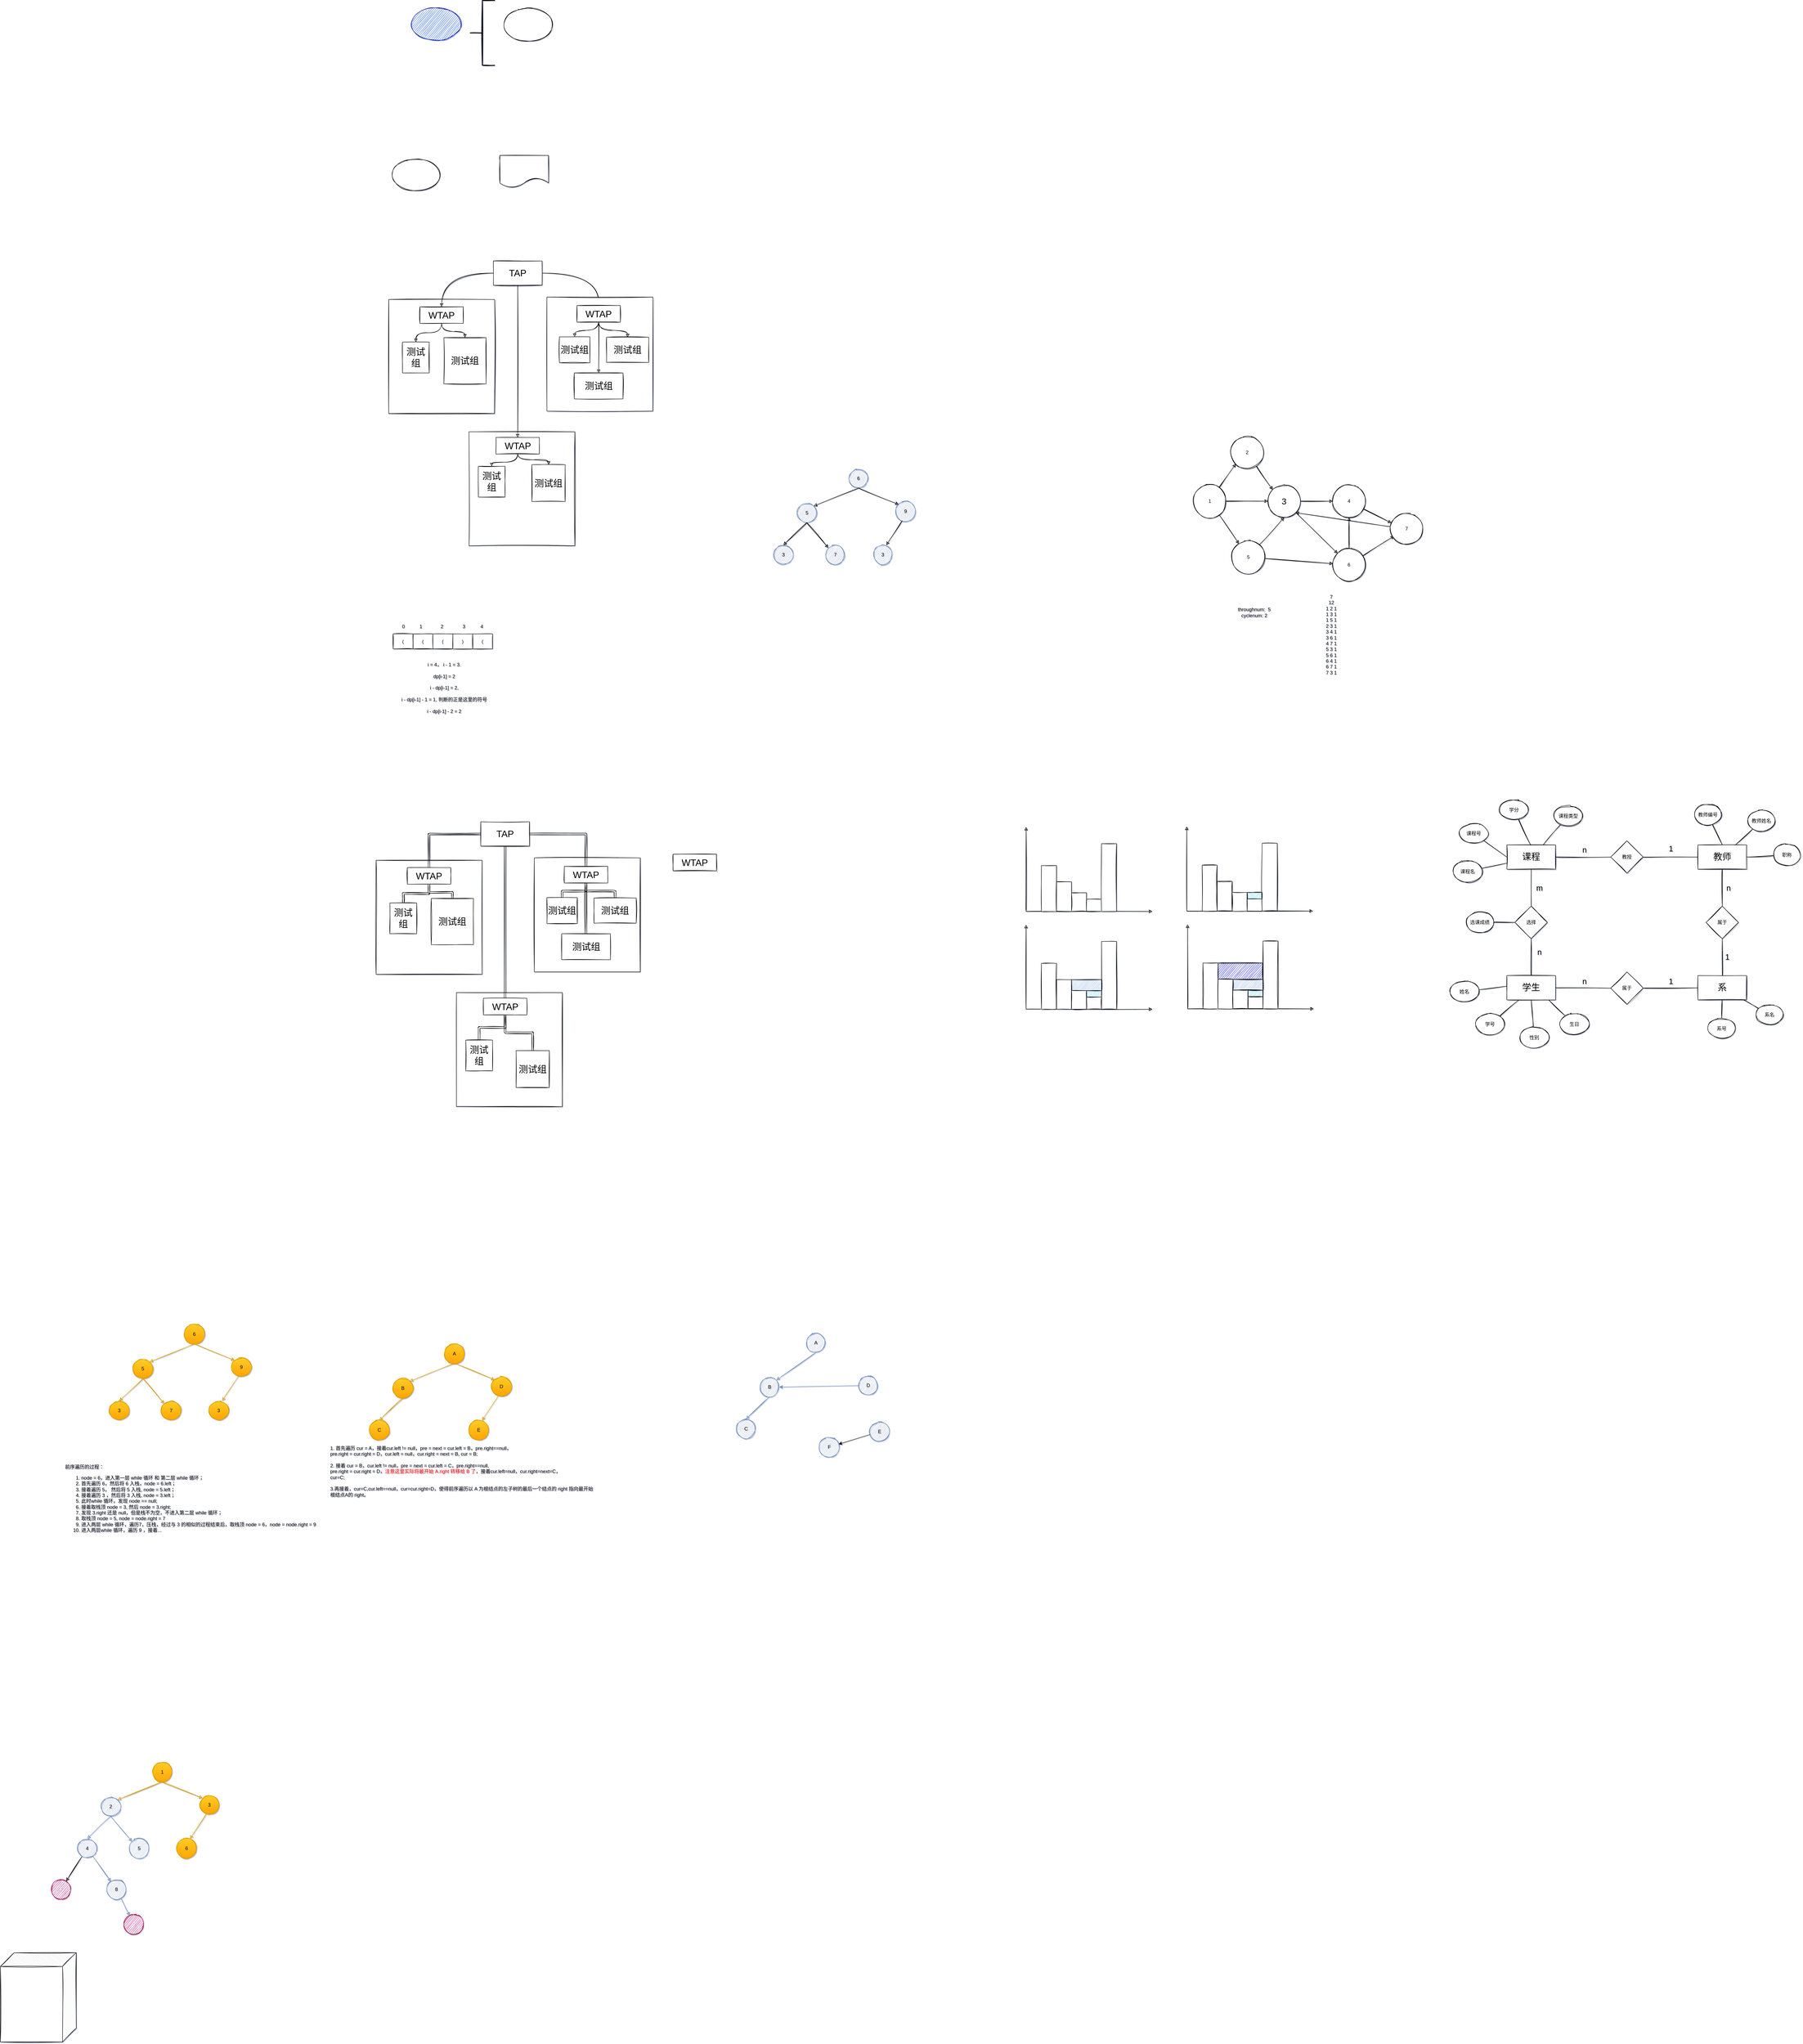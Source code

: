 <mxfile version="14.6.9" type="github" pages="2">
  <diagram id="HL5FU7b5v3GHtU7pl1D0" name="Page-1">
    <mxGraphModel dx="2308" dy="1761" grid="0" gridSize="10" guides="1" tooltips="1" connect="1" arrows="1" fold="1" page="0" pageScale="1" pageWidth="827" pageHeight="1169" math="0" shadow="1">
      <root>
        <mxCell id="0" />
        <mxCell id="1" parent="0" />
        <mxCell id="2PGr2bW_7u09328AlTzU-21" value="" style="whiteSpace=wrap;html=1;sketch=1;" parent="1" vertex="1">
          <mxGeometry x="140" y="-97" width="261" height="281" as="geometry" />
        </mxCell>
        <mxCell id="xoODFnLUPFO7UlEcx-ut-1" value="" style="ellipse;whiteSpace=wrap;html=1;fillColor=#0050ef;strokeColor=#001DBC;fontColor=#ffffff;sketch=1;" parent="1" vertex="1">
          <mxGeometry x="197" y="-816" width="120" height="80" as="geometry" />
        </mxCell>
        <mxCell id="9Wrrad7oVjnx4bKwL_T1-1" value="" style="strokeWidth=2;html=1;shape=mxgraph.flowchart.annotation_2;align=left;labelPosition=right;pointerEvents=1;sketch=1;" parent="1" vertex="1">
          <mxGeometry x="341" y="-834" width="60" height="160" as="geometry" />
        </mxCell>
        <mxCell id="L5w4uZSqszy5Lv5xO5T8-1" value="" style="ellipse;whiteSpace=wrap;html=1;sketch=1;" parent="1" vertex="1">
          <mxGeometry x="424" y="-814" width="120" height="80" as="geometry" />
        </mxCell>
        <mxCell id="meW8NayXHioV1tvIMYQ5-1" value="" style="ellipse;whiteSpace=wrap;html=1;sketch=1;" parent="1" vertex="1">
          <mxGeometry x="147" y="-444" width="120" height="80" as="geometry" />
        </mxCell>
        <mxCell id="meW8NayXHioV1tvIMYQ5-2" value="" style="shape=document;whiteSpace=wrap;html=1;boundedLbl=1;sketch=1;" parent="1" vertex="1">
          <mxGeometry x="414" y="-452" width="120" height="80" as="geometry" />
        </mxCell>
        <mxCell id="2PGr2bW_7u09328AlTzU-2" value="" style="whiteSpace=wrap;html=1;sketch=1;" parent="1" vertex="1">
          <mxGeometry x="338" y="229" width="261" height="281" as="geometry" />
        </mxCell>
        <mxCell id="2PGr2bW_7u09328AlTzU-33" style="edgeStyle=orthogonalEdgeStyle;orthogonalLoop=1;jettySize=auto;html=1;curved=1;sketch=1;" parent="1" source="2PGr2bW_7u09328AlTzU-5" target="2PGr2bW_7u09328AlTzU-6" edge="1">
          <mxGeometry relative="1" as="geometry" />
        </mxCell>
        <mxCell id="2PGr2bW_7u09328AlTzU-35" style="edgeStyle=orthogonalEdgeStyle;orthogonalLoop=1;jettySize=auto;html=1;curved=1;sketch=1;" parent="1" source="2PGr2bW_7u09328AlTzU-5" target="2PGr2bW_7u09328AlTzU-10" edge="1">
          <mxGeometry relative="1" as="geometry" />
        </mxCell>
        <mxCell id="2PGr2bW_7u09328AlTzU-41" style="edgeStyle=orthogonalEdgeStyle;orthogonalLoop=1;jettySize=auto;html=1;exitX=0.5;exitY=1;exitDx=0;exitDy=0;curved=1;sketch=1;" parent="1" source="2PGr2bW_7u09328AlTzU-5" target="2PGr2bW_7u09328AlTzU-22" edge="1">
          <mxGeometry relative="1" as="geometry" />
        </mxCell>
        <mxCell id="2PGr2bW_7u09328AlTzU-5" value="&lt;font style=&quot;font-size: 23px&quot;&gt;TAP&lt;/font&gt;" style="whiteSpace=wrap;html=1;sketch=1;" parent="1" vertex="1">
          <mxGeometry x="398" y="-192" width="120" height="60" as="geometry" />
        </mxCell>
        <mxCell id="2PGr2bW_7u09328AlTzU-39" style="edgeStyle=orthogonalEdgeStyle;orthogonalLoop=1;jettySize=auto;html=1;entryX=0.5;entryY=0;entryDx=0;entryDy=0;curved=1;sketch=1;" parent="1" source="2PGr2bW_7u09328AlTzU-6" target="2PGr2bW_7u09328AlTzU-7" edge="1">
          <mxGeometry relative="1" as="geometry" />
        </mxCell>
        <mxCell id="2PGr2bW_7u09328AlTzU-40" style="edgeStyle=orthogonalEdgeStyle;orthogonalLoop=1;jettySize=auto;html=1;entryX=0.5;entryY=0;entryDx=0;entryDy=0;curved=1;sketch=1;" parent="1" source="2PGr2bW_7u09328AlTzU-6" target="2PGr2bW_7u09328AlTzU-8" edge="1">
          <mxGeometry relative="1" as="geometry" />
        </mxCell>
        <mxCell id="2PGr2bW_7u09328AlTzU-6" value="&lt;font style=&quot;font-size: 23px&quot;&gt;WTAP&lt;/font&gt;" style="whiteSpace=wrap;html=1;sketch=1;" parent="1" vertex="1">
          <mxGeometry x="217" y="-79" width="107" height="41" as="geometry" />
        </mxCell>
        <mxCell id="2PGr2bW_7u09328AlTzU-7" value="&lt;span style=&quot;font-size: 23px&quot;&gt;测试组&lt;/span&gt;" style="whiteSpace=wrap;html=1;sketch=1;" parent="1" vertex="1">
          <mxGeometry x="174" y="8" width="66" height="76" as="geometry" />
        </mxCell>
        <mxCell id="2PGr2bW_7u09328AlTzU-8" value="&lt;span style=&quot;font-size: 23px&quot;&gt;测试组&lt;/span&gt;" style="whiteSpace=wrap;html=1;sketch=1;" parent="1" vertex="1">
          <mxGeometry x="276" y="-3" width="104" height="114" as="geometry" />
        </mxCell>
        <mxCell id="2PGr2bW_7u09328AlTzU-9" value="" style="whiteSpace=wrap;html=1;sketch=1;" parent="1" vertex="1">
          <mxGeometry x="530" y="-103" width="261" height="281" as="geometry" />
        </mxCell>
        <mxCell id="2PGr2bW_7u09328AlTzU-36" style="edgeStyle=orthogonalEdgeStyle;orthogonalLoop=1;jettySize=auto;html=1;entryX=0.5;entryY=0;entryDx=0;entryDy=0;curved=1;sketch=1;" parent="1" source="2PGr2bW_7u09328AlTzU-10" target="2PGr2bW_7u09328AlTzU-11" edge="1">
          <mxGeometry relative="1" as="geometry" />
        </mxCell>
        <mxCell id="2PGr2bW_7u09328AlTzU-37" style="edgeStyle=orthogonalEdgeStyle;orthogonalLoop=1;jettySize=auto;html=1;entryX=0.5;entryY=0;entryDx=0;entryDy=0;curved=1;sketch=1;" parent="1" source="2PGr2bW_7u09328AlTzU-10" target="2PGr2bW_7u09328AlTzU-12" edge="1">
          <mxGeometry relative="1" as="geometry" />
        </mxCell>
        <mxCell id="2PGr2bW_7u09328AlTzU-38" style="edgeStyle=orthogonalEdgeStyle;orthogonalLoop=1;jettySize=auto;html=1;exitX=0.5;exitY=1;exitDx=0;exitDy=0;curved=1;sketch=1;" parent="1" source="2PGr2bW_7u09328AlTzU-10" target="2PGr2bW_7u09328AlTzU-29" edge="1">
          <mxGeometry relative="1" as="geometry" />
        </mxCell>
        <mxCell id="2PGr2bW_7u09328AlTzU-10" value="&lt;font style=&quot;font-size: 23px&quot;&gt;WTAP&lt;/font&gt;" style="whiteSpace=wrap;html=1;sketch=1;" parent="1" vertex="1">
          <mxGeometry x="604" y="-82" width="107" height="41" as="geometry" />
        </mxCell>
        <mxCell id="2PGr2bW_7u09328AlTzU-11" value="&lt;span style=&quot;font-size: 23px&quot;&gt;测试组&lt;/span&gt;" style="whiteSpace=wrap;html=1;sketch=1;" parent="1" vertex="1">
          <mxGeometry x="561" y="-5" width="75" height="64" as="geometry" />
        </mxCell>
        <mxCell id="2PGr2bW_7u09328AlTzU-12" value="&lt;span style=&quot;font-size: 23px&quot;&gt;测试组&lt;/span&gt;" style="whiteSpace=wrap;html=1;sketch=1;" parent="1" vertex="1">
          <mxGeometry x="677" y="-4" width="104" height="62" as="geometry" />
        </mxCell>
        <mxCell id="2PGr2bW_7u09328AlTzU-42" style="edgeStyle=orthogonalEdgeStyle;orthogonalLoop=1;jettySize=auto;html=1;curved=1;sketch=1;" parent="1" source="2PGr2bW_7u09328AlTzU-22" target="2PGr2bW_7u09328AlTzU-23" edge="1">
          <mxGeometry relative="1" as="geometry" />
        </mxCell>
        <mxCell id="2PGr2bW_7u09328AlTzU-43" style="edgeStyle=orthogonalEdgeStyle;orthogonalLoop=1;jettySize=auto;html=1;entryX=0.5;entryY=0;entryDx=0;entryDy=0;curved=1;sketch=1;" parent="1" source="2PGr2bW_7u09328AlTzU-22" target="2PGr2bW_7u09328AlTzU-24" edge="1">
          <mxGeometry relative="1" as="geometry">
            <Array as="points">
              <mxPoint x="458" y="298" />
              <mxPoint x="534" y="298" />
            </Array>
          </mxGeometry>
        </mxCell>
        <mxCell id="2PGr2bW_7u09328AlTzU-22" value="&lt;font style=&quot;font-size: 23px&quot;&gt;WTAP&lt;/font&gt;" style="whiteSpace=wrap;html=1;sketch=1;" parent="1" vertex="1">
          <mxGeometry x="404.5" y="243" width="107" height="41" as="geometry" />
        </mxCell>
        <mxCell id="2PGr2bW_7u09328AlTzU-23" value="&lt;span style=&quot;font-size: 23px&quot;&gt;测试组&lt;/span&gt;" style="whiteSpace=wrap;html=1;sketch=1;" parent="1" vertex="1">
          <mxGeometry x="361" y="314" width="66" height="76" as="geometry" />
        </mxCell>
        <mxCell id="2PGr2bW_7u09328AlTzU-24" value="&lt;span style=&quot;font-size: 23px&quot;&gt;测试组&lt;/span&gt;" style="whiteSpace=wrap;html=1;sketch=1;" parent="1" vertex="1">
          <mxGeometry x="493" y="310" width="82" height="91" as="geometry" />
        </mxCell>
        <mxCell id="2PGr2bW_7u09328AlTzU-29" value="&lt;span style=&quot;font-size: 23px&quot;&gt;测试组&lt;/span&gt;" style="whiteSpace=wrap;html=1;sketch=1;" parent="1" vertex="1">
          <mxGeometry x="597.5" y="84" width="120" height="64" as="geometry" />
        </mxCell>
        <mxCell id="2PGr2bW_7u09328AlTzU-68" value="" style="whiteSpace=wrap;html=1;sketch=1;" parent="1" vertex="1">
          <mxGeometry x="109" y="1285" width="261" height="281" as="geometry" />
        </mxCell>
        <mxCell id="2PGr2bW_7u09328AlTzU-69" value="" style="whiteSpace=wrap;html=1;sketch=1;" parent="1" vertex="1">
          <mxGeometry x="307" y="1611" width="261" height="281" as="geometry" />
        </mxCell>
        <mxCell id="2PGr2bW_7u09328AlTzU-70" style="edgeStyle=orthogonalEdgeStyle;orthogonalLoop=1;jettySize=auto;html=1;shape=link;curved=1;sketch=1;" parent="1" source="2PGr2bW_7u09328AlTzU-73" target="2PGr2bW_7u09328AlTzU-76" edge="1">
          <mxGeometry relative="1" as="geometry" />
        </mxCell>
        <mxCell id="2PGr2bW_7u09328AlTzU-72" style="edgeStyle=orthogonalEdgeStyle;orthogonalLoop=1;jettySize=auto;html=1;exitX=0.5;exitY=1;exitDx=0;exitDy=0;shape=link;curved=1;sketch=1;" parent="1" source="2PGr2bW_7u09328AlTzU-73" target="2PGr2bW_7u09328AlTzU-88" edge="1">
          <mxGeometry relative="1" as="geometry" />
        </mxCell>
        <mxCell id="2PGr2bW_7u09328AlTzU-73" value="&lt;font style=&quot;font-size: 23px&quot;&gt;TAP&lt;/font&gt;" style="whiteSpace=wrap;html=1;sketch=1;" parent="1" vertex="1">
          <mxGeometry x="367" y="1190" width="120" height="60" as="geometry" />
        </mxCell>
        <mxCell id="2PGr2bW_7u09328AlTzU-74" style="edgeStyle=orthogonalEdgeStyle;orthogonalLoop=1;jettySize=auto;html=1;entryX=0.5;entryY=0;entryDx=0;entryDy=0;shape=link;curved=1;sketch=1;" parent="1" source="2PGr2bW_7u09328AlTzU-76" target="2PGr2bW_7u09328AlTzU-77" edge="1">
          <mxGeometry relative="1" as="geometry" />
        </mxCell>
        <mxCell id="2PGr2bW_7u09328AlTzU-75" style="edgeStyle=orthogonalEdgeStyle;orthogonalLoop=1;jettySize=auto;html=1;entryX=0.5;entryY=0;entryDx=0;entryDy=0;shape=link;curved=1;sketch=1;" parent="1" source="2PGr2bW_7u09328AlTzU-76" target="2PGr2bW_7u09328AlTzU-78" edge="1">
          <mxGeometry relative="1" as="geometry" />
        </mxCell>
        <mxCell id="2PGr2bW_7u09328AlTzU-76" value="&lt;font style=&quot;font-size: 23px&quot;&gt;WTAP&lt;/font&gt;" style="whiteSpace=wrap;html=1;sketch=1;" parent="1" vertex="1">
          <mxGeometry x="186" y="1303" width="107" height="41" as="geometry" />
        </mxCell>
        <mxCell id="2PGr2bW_7u09328AlTzU-77" value="&lt;span style=&quot;font-size: 23px&quot;&gt;测试组&lt;/span&gt;" style="whiteSpace=wrap;html=1;sketch=1;" parent="1" vertex="1">
          <mxGeometry x="143" y="1390" width="66" height="76" as="geometry" />
        </mxCell>
        <mxCell id="2PGr2bW_7u09328AlTzU-78" value="&lt;span style=&quot;font-size: 23px&quot;&gt;测试组&lt;/span&gt;" style="whiteSpace=wrap;html=1;sketch=1;" parent="1" vertex="1">
          <mxGeometry x="245" y="1379" width="104" height="114" as="geometry" />
        </mxCell>
        <mxCell id="2PGr2bW_7u09328AlTzU-79" value="" style="whiteSpace=wrap;html=1;sketch=1;" parent="1" vertex="1">
          <mxGeometry x="499" y="1279" width="261" height="281" as="geometry" />
        </mxCell>
        <mxCell id="2PGr2bW_7u09328AlTzU-80" style="edgeStyle=orthogonalEdgeStyle;orthogonalLoop=1;jettySize=auto;html=1;entryX=0.5;entryY=0;entryDx=0;entryDy=0;shape=link;curved=1;sketch=1;" parent="1" source="2PGr2bW_7u09328AlTzU-83" target="2PGr2bW_7u09328AlTzU-84" edge="1">
          <mxGeometry relative="1" as="geometry" />
        </mxCell>
        <mxCell id="2PGr2bW_7u09328AlTzU-81" style="edgeStyle=orthogonalEdgeStyle;orthogonalLoop=1;jettySize=auto;html=1;entryX=0.5;entryY=0;entryDx=0;entryDy=0;shape=link;curved=1;sketch=1;" parent="1" source="2PGr2bW_7u09328AlTzU-83" target="2PGr2bW_7u09328AlTzU-85" edge="1">
          <mxGeometry relative="1" as="geometry" />
        </mxCell>
        <mxCell id="2PGr2bW_7u09328AlTzU-82" style="edgeStyle=orthogonalEdgeStyle;orthogonalLoop=1;jettySize=auto;html=1;exitX=0.5;exitY=1;exitDx=0;exitDy=0;shape=link;curved=1;sketch=1;" parent="1" source="2PGr2bW_7u09328AlTzU-83" target="2PGr2bW_7u09328AlTzU-91" edge="1">
          <mxGeometry relative="1" as="geometry" />
        </mxCell>
        <mxCell id="2PGr2bW_7u09328AlTzU-83" value="&lt;font style=&quot;font-size: 23px&quot;&gt;WTAP&lt;/font&gt;" style="whiteSpace=wrap;html=1;sketch=1;" parent="1" vertex="1">
          <mxGeometry x="573" y="1300" width="107" height="41" as="geometry" />
        </mxCell>
        <mxCell id="2PGr2bW_7u09328AlTzU-84" value="&lt;span style=&quot;font-size: 23px&quot;&gt;测试组&lt;/span&gt;" style="whiteSpace=wrap;html=1;sketch=1;" parent="1" vertex="1">
          <mxGeometry x="530" y="1377" width="75" height="64" as="geometry" />
        </mxCell>
        <mxCell id="2PGr2bW_7u09328AlTzU-85" value="&lt;span style=&quot;font-size: 23px&quot;&gt;测试组&lt;/span&gt;" style="whiteSpace=wrap;html=1;sketch=1;" parent="1" vertex="1">
          <mxGeometry x="646" y="1378" width="104" height="62" as="geometry" />
        </mxCell>
        <mxCell id="2PGr2bW_7u09328AlTzU-86" style="edgeStyle=orthogonalEdgeStyle;orthogonalLoop=1;jettySize=auto;html=1;shape=link;curved=1;sketch=1;" parent="1" source="2PGr2bW_7u09328AlTzU-88" target="2PGr2bW_7u09328AlTzU-89" edge="1">
          <mxGeometry relative="1" as="geometry" />
        </mxCell>
        <mxCell id="2PGr2bW_7u09328AlTzU-87" style="edgeStyle=orthogonalEdgeStyle;orthogonalLoop=1;jettySize=auto;html=1;entryX=0.5;entryY=0;entryDx=0;entryDy=0;shape=link;curved=1;sketch=1;" parent="1" source="2PGr2bW_7u09328AlTzU-88" target="2PGr2bW_7u09328AlTzU-90" edge="1">
          <mxGeometry relative="1" as="geometry" />
        </mxCell>
        <mxCell id="2PGr2bW_7u09328AlTzU-88" value="&lt;font style=&quot;font-size: 23px&quot;&gt;WTAP&lt;/font&gt;" style="whiteSpace=wrap;html=1;sketch=1;" parent="1" vertex="1">
          <mxGeometry x="373.5" y="1625" width="107" height="41" as="geometry" />
        </mxCell>
        <mxCell id="2PGr2bW_7u09328AlTzU-89" value="&lt;span style=&quot;font-size: 23px&quot;&gt;测试组&lt;/span&gt;" style="whiteSpace=wrap;html=1;sketch=1;" parent="1" vertex="1">
          <mxGeometry x="330" y="1728" width="66" height="76" as="geometry" />
        </mxCell>
        <mxCell id="2PGr2bW_7u09328AlTzU-90" value="&lt;span style=&quot;font-size: 23px&quot;&gt;测试组&lt;/span&gt;" style="whiteSpace=wrap;html=1;sketch=1;" parent="1" vertex="1">
          <mxGeometry x="454" y="1754" width="82" height="91" as="geometry" />
        </mxCell>
        <mxCell id="2PGr2bW_7u09328AlTzU-91" value="&lt;span style=&quot;font-size: 23px&quot;&gt;测试组&lt;/span&gt;" style="whiteSpace=wrap;html=1;sketch=1;" parent="1" vertex="1">
          <mxGeometry x="566.5" y="1466" width="120" height="64" as="geometry" />
        </mxCell>
        <mxCell id="2PGr2bW_7u09328AlTzU-92" style="edgeStyle=orthogonalEdgeStyle;shape=link;orthogonalLoop=1;jettySize=auto;html=1;exitX=1;exitY=0.5;exitDx=0;exitDy=0;entryX=0.5;entryY=0;entryDx=0;entryDy=0;strokeColor=#000000;curved=1;sketch=1;" parent="1" source="2PGr2bW_7u09328AlTzU-73" target="2PGr2bW_7u09328AlTzU-83" edge="1">
          <mxGeometry relative="1" as="geometry" />
        </mxCell>
        <mxCell id="2PGr2bW_7u09328AlTzU-93" value="&lt;font style=&quot;font-size: 23px&quot;&gt;WTAP&lt;/font&gt;" style="whiteSpace=wrap;html=1;sketch=1;" parent="1" vertex="1">
          <mxGeometry x="841" y="1270" width="107" height="41" as="geometry" />
        </mxCell>
        <mxCell id="OvFYzg-nlbuzujg0oCb5-4" value="(" style="whiteSpace=wrap;html=1;sketch=1;" parent="1" vertex="1">
          <mxGeometry x="151" y="727" width="49" height="37" as="geometry" />
        </mxCell>
        <mxCell id="OvFYzg-nlbuzujg0oCb5-5" value="(" style="whiteSpace=wrap;html=1;sketch=1;" parent="1" vertex="1">
          <mxGeometry x="200" y="727" width="49" height="37" as="geometry" />
        </mxCell>
        <mxCell id="OvFYzg-nlbuzujg0oCb5-6" value=")" style="whiteSpace=wrap;html=1;sketch=1;" parent="1" vertex="1">
          <mxGeometry x="298" y="727" width="49" height="37" as="geometry" />
        </mxCell>
        <mxCell id="OvFYzg-nlbuzujg0oCb5-7" value="(" style="whiteSpace=wrap;html=1;sketch=1;" parent="1" vertex="1">
          <mxGeometry x="249" y="727" width="49" height="37" as="geometry" />
        </mxCell>
        <mxCell id="OvFYzg-nlbuzujg0oCb5-9" value="(" style="whiteSpace=wrap;html=1;sketch=1;" parent="1" vertex="1">
          <mxGeometry x="347" y="727" width="49" height="37" as="geometry" />
        </mxCell>
        <mxCell id="OvFYzg-nlbuzujg0oCb5-11" value="0" style="text;html=1;align=center;verticalAlign=middle;resizable=0;points=[];autosize=1;sketch=1;" parent="1" vertex="1">
          <mxGeometry x="167.5" y="700" width="16" height="18" as="geometry" />
        </mxCell>
        <mxCell id="OvFYzg-nlbuzujg0oCb5-12" value="1" style="text;html=1;align=center;verticalAlign=middle;resizable=0;points=[];autosize=1;sketch=1;" parent="1" vertex="1">
          <mxGeometry x="211" y="700" width="16" height="18" as="geometry" />
        </mxCell>
        <mxCell id="OvFYzg-nlbuzujg0oCb5-13" value="2" style="text;html=1;align=center;verticalAlign=middle;resizable=0;points=[];autosize=1;sketch=1;" parent="1" vertex="1">
          <mxGeometry x="262.5" y="700" width="16" height="18" as="geometry" />
        </mxCell>
        <mxCell id="OvFYzg-nlbuzujg0oCb5-14" value="3" style="text;html=1;align=center;verticalAlign=middle;resizable=0;points=[];autosize=1;sketch=1;" parent="1" vertex="1">
          <mxGeometry x="317" y="700" width="16" height="18" as="geometry" />
        </mxCell>
        <mxCell id="OvFYzg-nlbuzujg0oCb5-15" value="4" style="text;html=1;align=center;verticalAlign=middle;resizable=0;points=[];autosize=1;sketch=1;" parent="1" vertex="1">
          <mxGeometry x="361" y="700" width="16" height="18" as="geometry" />
        </mxCell>
        <mxCell id="OvFYzg-nlbuzujg0oCb5-16" value="&lt;br&gt;&lt;br&gt;&lt;br&gt;" style="text;html=1;align=center;verticalAlign=middle;resizable=0;points=[];autosize=1;sketch=1;" parent="1" vertex="1">
          <mxGeometry x="202" y="781" width="10" height="45" as="geometry" />
        </mxCell>
        <mxCell id="OvFYzg-nlbuzujg0oCb5-17" value="i = 4， i - 1 = 3.&lt;br&gt;&lt;br&gt;dp[i-1] = 2&lt;br&gt;&lt;br&gt;i - dp[i-1] = 2,&lt;br&gt;&lt;br&gt;i - dp[i-1] - 1 = 1, 判断的正是这里的符号&lt;br&gt;&lt;br&gt;i - dp[i-1] - 2 = 2" style="text;html=1;strokeColor=none;fillColor=none;align=center;verticalAlign=middle;whiteSpace=wrap;sketch=1;" parent="1" vertex="1">
          <mxGeometry x="156" y="778" width="242" height="163" as="geometry" />
        </mxCell>
        <mxCell id="QxWfKdQQFuDrmjM4ranz-2" value="" style="endArrow=classic;html=1;curved=1;sketch=1;" parent="1" edge="1">
          <mxGeometry width="50" height="50" relative="1" as="geometry">
            <mxPoint x="1711" y="1411" as="sourcePoint" />
            <mxPoint x="2022" y="1411" as="targetPoint" />
          </mxGeometry>
        </mxCell>
        <mxCell id="QxWfKdQQFuDrmjM4ranz-3" value="" style="endArrow=classic;html=1;curved=1;sketch=1;" parent="1" edge="1">
          <mxGeometry width="50" height="50" relative="1" as="geometry">
            <mxPoint x="1711" y="1410" as="sourcePoint" />
            <mxPoint x="1711" y="1203" as="targetPoint" />
          </mxGeometry>
        </mxCell>
        <mxCell id="QxWfKdQQFuDrmjM4ranz-4" value="" style="whiteSpace=wrap;html=1;sketch=1;" parent="1" vertex="1">
          <mxGeometry x="1749" y="1298" width="37" height="113" as="geometry" />
        </mxCell>
        <mxCell id="QxWfKdQQFuDrmjM4ranz-5" value="" style="whiteSpace=wrap;html=1;sketch=1;" parent="1" vertex="1">
          <mxGeometry x="1786" y="1338" width="37" height="73" as="geometry" />
        </mxCell>
        <mxCell id="QxWfKdQQFuDrmjM4ranz-6" value="" style="whiteSpace=wrap;html=1;sketch=1;" parent="1" vertex="1">
          <mxGeometry x="1823" y="1365" width="37" height="46" as="geometry" />
        </mxCell>
        <mxCell id="QxWfKdQQFuDrmjM4ranz-7" value="" style="whiteSpace=wrap;html=1;sketch=1;" parent="1" vertex="1">
          <mxGeometry x="1860" y="1381" width="37" height="30" as="geometry" />
        </mxCell>
        <mxCell id="QxWfKdQQFuDrmjM4ranz-8" value="" style="whiteSpace=wrap;html=1;sketch=1;" parent="1" vertex="1">
          <mxGeometry x="1897" y="1244" width="37" height="167" as="geometry" />
        </mxCell>
        <mxCell id="QxWfKdQQFuDrmjM4ranz-9" value="" style="endArrow=classic;html=1;curved=1;sketch=1;" parent="1" edge="1">
          <mxGeometry width="50" height="50" relative="1" as="geometry">
            <mxPoint x="2107" y="1410" as="sourcePoint" />
            <mxPoint x="2418" y="1410" as="targetPoint" />
          </mxGeometry>
        </mxCell>
        <mxCell id="QxWfKdQQFuDrmjM4ranz-10" value="" style="endArrow=classic;html=1;curved=1;sketch=1;" parent="1" edge="1">
          <mxGeometry width="50" height="50" relative="1" as="geometry">
            <mxPoint x="2107" y="1409" as="sourcePoint" />
            <mxPoint x="2107" y="1202" as="targetPoint" />
          </mxGeometry>
        </mxCell>
        <mxCell id="QxWfKdQQFuDrmjM4ranz-11" value="" style="whiteSpace=wrap;html=1;sketch=1;" parent="1" vertex="1">
          <mxGeometry x="2145" y="1297" width="37" height="113" as="geometry" />
        </mxCell>
        <mxCell id="QxWfKdQQFuDrmjM4ranz-12" value="" style="whiteSpace=wrap;html=1;sketch=1;" parent="1" vertex="1">
          <mxGeometry x="2182" y="1337" width="37" height="73" as="geometry" />
        </mxCell>
        <mxCell id="QxWfKdQQFuDrmjM4ranz-13" value="" style="whiteSpace=wrap;html=1;sketch=1;" parent="1" vertex="1">
          <mxGeometry x="2219" y="1364" width="37" height="46" as="geometry" />
        </mxCell>
        <mxCell id="QxWfKdQQFuDrmjM4ranz-14" value="" style="whiteSpace=wrap;html=1;sketch=1;" parent="1" vertex="1">
          <mxGeometry x="2256" y="1380" width="37" height="30" as="geometry" />
        </mxCell>
        <mxCell id="QxWfKdQQFuDrmjM4ranz-15" value="" style="whiteSpace=wrap;html=1;sketch=1;" parent="1" vertex="1">
          <mxGeometry x="2293" y="1243" width="37" height="167" as="geometry" />
        </mxCell>
        <mxCell id="QxWfKdQQFuDrmjM4ranz-16" value="" style="whiteSpace=wrap;html=1;fillColor=#66FFFF;sketch=1;" parent="1" vertex="1">
          <mxGeometry x="2256" y="1364" width="37" height="16" as="geometry" />
        </mxCell>
        <mxCell id="QxWfKdQQFuDrmjM4ranz-17" value="" style="endArrow=classic;html=1;curved=1;sketch=1;" parent="1" edge="1">
          <mxGeometry width="50" height="50" relative="1" as="geometry">
            <mxPoint x="1711" y="1652" as="sourcePoint" />
            <mxPoint x="2022" y="1652" as="targetPoint" />
          </mxGeometry>
        </mxCell>
        <mxCell id="QxWfKdQQFuDrmjM4ranz-18" value="" style="endArrow=classic;html=1;curved=1;sketch=1;" parent="1" edge="1">
          <mxGeometry width="50" height="50" relative="1" as="geometry">
            <mxPoint x="1711" y="1651" as="sourcePoint" />
            <mxPoint x="1711" y="1444" as="targetPoint" />
          </mxGeometry>
        </mxCell>
        <mxCell id="QxWfKdQQFuDrmjM4ranz-19" value="" style="whiteSpace=wrap;html=1;sketch=1;" parent="1" vertex="1">
          <mxGeometry x="1749" y="1539" width="37" height="113" as="geometry" />
        </mxCell>
        <mxCell id="QxWfKdQQFuDrmjM4ranz-20" value="" style="whiteSpace=wrap;html=1;sketch=1;" parent="1" vertex="1">
          <mxGeometry x="1786" y="1579" width="37" height="73" as="geometry" />
        </mxCell>
        <mxCell id="QxWfKdQQFuDrmjM4ranz-21" value="" style="whiteSpace=wrap;html=1;sketch=1;" parent="1" vertex="1">
          <mxGeometry x="1823" y="1606" width="37" height="46" as="geometry" />
        </mxCell>
        <mxCell id="QxWfKdQQFuDrmjM4ranz-22" value="" style="whiteSpace=wrap;html=1;sketch=1;" parent="1" vertex="1">
          <mxGeometry x="1860" y="1622" width="37" height="30" as="geometry" />
        </mxCell>
        <mxCell id="QxWfKdQQFuDrmjM4ranz-23" value="" style="whiteSpace=wrap;html=1;sketch=1;" parent="1" vertex="1">
          <mxGeometry x="1897" y="1485" width="37" height="167" as="geometry" />
        </mxCell>
        <mxCell id="QxWfKdQQFuDrmjM4ranz-24" value="" style="whiteSpace=wrap;html=1;fillColor=#66FFFF;sketch=1;" parent="1" vertex="1">
          <mxGeometry x="1860" y="1606" width="37" height="16" as="geometry" />
        </mxCell>
        <mxCell id="QxWfKdQQFuDrmjM4ranz-25" value="" style="endArrow=classic;html=1;curved=1;sketch=1;" parent="1" edge="1">
          <mxGeometry width="50" height="50" relative="1" as="geometry">
            <mxPoint x="2109" y="1651" as="sourcePoint" />
            <mxPoint x="2420" y="1651" as="targetPoint" />
          </mxGeometry>
        </mxCell>
        <mxCell id="QxWfKdQQFuDrmjM4ranz-26" value="" style="endArrow=classic;html=1;curved=1;sketch=1;" parent="1" edge="1">
          <mxGeometry width="50" height="50" relative="1" as="geometry">
            <mxPoint x="2109" y="1650" as="sourcePoint" />
            <mxPoint x="2109" y="1443" as="targetPoint" />
          </mxGeometry>
        </mxCell>
        <mxCell id="QxWfKdQQFuDrmjM4ranz-27" value="" style="whiteSpace=wrap;html=1;sketch=1;" parent="1" vertex="1">
          <mxGeometry x="2147" y="1538" width="37" height="113" as="geometry" />
        </mxCell>
        <mxCell id="QxWfKdQQFuDrmjM4ranz-28" value="" style="whiteSpace=wrap;html=1;sketch=1;" parent="1" vertex="1">
          <mxGeometry x="2184" y="1578" width="37" height="73" as="geometry" />
        </mxCell>
        <mxCell id="QxWfKdQQFuDrmjM4ranz-29" value="" style="whiteSpace=wrap;html=1;sketch=1;" parent="1" vertex="1">
          <mxGeometry x="2221" y="1605" width="37" height="46" as="geometry" />
        </mxCell>
        <mxCell id="QxWfKdQQFuDrmjM4ranz-30" value="" style="whiteSpace=wrap;html=1;sketch=1;" parent="1" vertex="1">
          <mxGeometry x="2258" y="1621" width="37" height="30" as="geometry" />
        </mxCell>
        <mxCell id="QxWfKdQQFuDrmjM4ranz-31" value="" style="whiteSpace=wrap;html=1;sketch=1;" parent="1" vertex="1">
          <mxGeometry x="2295" y="1484" width="37" height="167" as="geometry" />
        </mxCell>
        <mxCell id="QxWfKdQQFuDrmjM4ranz-32" value="" style="whiteSpace=wrap;html=1;fillColor=#66FFFF;sketch=1;" parent="1" vertex="1">
          <mxGeometry x="2258" y="1605" width="37" height="16" as="geometry" />
        </mxCell>
        <mxCell id="QxWfKdQQFuDrmjM4ranz-33" value="" style="whiteSpace=wrap;html=1;fillColor=#99CCFF;sketch=1;" parent="1" vertex="1">
          <mxGeometry x="1823" y="1579" width="75" height="27" as="geometry" />
        </mxCell>
        <mxCell id="QxWfKdQQFuDrmjM4ranz-34" value="" style="whiteSpace=wrap;html=1;fillColor=#99CCFF;sketch=1;" parent="1" vertex="1">
          <mxGeometry x="2221" y="1578" width="75" height="27" as="geometry" />
        </mxCell>
        <mxCell id="QxWfKdQQFuDrmjM4ranz-35" value="" style="whiteSpace=wrap;html=1;fillColor=#0000FF;sketch=1;" parent="1" vertex="1">
          <mxGeometry x="2184" y="1538" width="110" height="40" as="geometry" />
        </mxCell>
        <mxCell id="Nl5bQeHUea7xx7B5sTll-2" value="6" style="ellipse;whiteSpace=wrap;html=1;aspect=fixed;comic=0;fillColor=#dae8fc;strokeColor=#6c8ebf;sketch=1;" parent="1" vertex="1">
          <mxGeometry x="1274" y="320" width="48" height="48" as="geometry" />
        </mxCell>
        <mxCell id="Nl5bQeHUea7xx7B5sTll-8" value="3" style="ellipse;whiteSpace=wrap;html=1;aspect=fixed;comic=0;fillColor=#dae8fc;strokeColor=#6c8ebf;sketch=1;" parent="1" vertex="1">
          <mxGeometry x="1334" y="508" width="48" height="48" as="geometry" />
        </mxCell>
        <mxCell id="Nl5bQeHUea7xx7B5sTll-9" value="7" style="ellipse;whiteSpace=wrap;html=1;aspect=fixed;comic=0;fillColor=#dae8fc;strokeColor=#6c8ebf;sketch=1;" parent="1" vertex="1">
          <mxGeometry x="1216.5" y="508" width="48" height="48" as="geometry" />
        </mxCell>
        <mxCell id="Nl5bQeHUea7xx7B5sTll-10" value="9" style="ellipse;whiteSpace=wrap;html=1;aspect=fixed;comic=0;fillColor=#dae8fc;strokeColor=#6c8ebf;sketch=1;" parent="1" vertex="1">
          <mxGeometry x="1390" y="401" width="48" height="48" as="geometry" />
        </mxCell>
        <mxCell id="Nl5bQeHUea7xx7B5sTll-12" value="3" style="ellipse;whiteSpace=wrap;html=1;aspect=fixed;comic=0;fillColor=#dae8fc;strokeColor=#6c8ebf;sketch=1;" parent="1" vertex="1">
          <mxGeometry x="1089" y="508" width="48" height="48" as="geometry" />
        </mxCell>
        <mxCell id="Nl5bQeHUea7xx7B5sTll-13" value="5" style="ellipse;whiteSpace=wrap;html=1;aspect=fixed;comic=0;fillColor=#dae8fc;strokeColor=#6c8ebf;sketch=1;" parent="1" vertex="1">
          <mxGeometry x="1147" y="405" width="48" height="48" as="geometry" />
        </mxCell>
        <mxCell id="Nl5bQeHUea7xx7B5sTll-17" value="" style="endArrow=classic;html=1;entryX=0.5;entryY=0;entryDx=0;entryDy=0;exitX=0.5;exitY=1;exitDx=0;exitDy=0;curved=1;sketch=1;" parent="1" source="Nl5bQeHUea7xx7B5sTll-13" target="Nl5bQeHUea7xx7B5sTll-12" edge="1">
          <mxGeometry width="50" height="50" relative="1" as="geometry">
            <mxPoint x="1088" y="359" as="sourcePoint" />
            <mxPoint x="1166" y="449" as="targetPoint" />
          </mxGeometry>
        </mxCell>
        <mxCell id="Nl5bQeHUea7xx7B5sTll-18" value="" style="endArrow=classic;html=1;exitX=0.5;exitY=1;exitDx=0;exitDy=0;entryX=1;entryY=0;entryDx=0;entryDy=0;curved=1;sketch=1;" parent="1" source="Nl5bQeHUea7xx7B5sTll-2" target="Nl5bQeHUea7xx7B5sTll-13" edge="1">
          <mxGeometry width="50" height="50" relative="1" as="geometry">
            <mxPoint x="1197" y="422" as="sourcePoint" />
            <mxPoint x="1247" y="372" as="targetPoint" />
          </mxGeometry>
        </mxCell>
        <mxCell id="Nl5bQeHUea7xx7B5sTll-19" value="" style="endArrow=classic;html=1;exitX=0.5;exitY=1;exitDx=0;exitDy=0;entryX=0;entryY=0;entryDx=0;entryDy=0;curved=1;sketch=1;" parent="1" source="Nl5bQeHUea7xx7B5sTll-13" target="Nl5bQeHUea7xx7B5sTll-9" edge="1">
          <mxGeometry width="50" height="50" relative="1" as="geometry">
            <mxPoint x="1165" y="539" as="sourcePoint" />
            <mxPoint x="1215" y="489" as="targetPoint" />
          </mxGeometry>
        </mxCell>
        <mxCell id="Nl5bQeHUea7xx7B5sTll-20" value="" style="endArrow=classic;html=1;exitX=0.5;exitY=1;exitDx=0;exitDy=0;entryX=0;entryY=0;entryDx=0;entryDy=0;curved=1;sketch=1;" parent="1" source="Nl5bQeHUea7xx7B5sTll-2" target="Nl5bQeHUea7xx7B5sTll-10" edge="1">
          <mxGeometry width="50" height="50" relative="1" as="geometry">
            <mxPoint x="1389" y="339" as="sourcePoint" />
            <mxPoint x="1439" y="289" as="targetPoint" />
          </mxGeometry>
        </mxCell>
        <mxCell id="Nl5bQeHUea7xx7B5sTll-21" value="" style="endArrow=classic;html=1;exitX=0.325;exitY=0.983;exitDx=0;exitDy=0;exitPerimeter=0;entryX=0.675;entryY=0.004;entryDx=0;entryDy=0;entryPerimeter=0;curved=1;sketch=1;" parent="1" source="Nl5bQeHUea7xx7B5sTll-10" target="Nl5bQeHUea7xx7B5sTll-8" edge="1">
          <mxGeometry width="50" height="50" relative="1" as="geometry">
            <mxPoint x="1467" y="540" as="sourcePoint" />
            <mxPoint x="1517" y="490" as="targetPoint" />
          </mxGeometry>
        </mxCell>
        <mxCell id="q4yqg_dcspdlODXa6USa-11" style="edgeStyle=none;orthogonalLoop=1;jettySize=auto;html=1;entryX=0;entryY=0;entryDx=0;entryDy=0;curved=1;sketch=1;" parent="1" source="q4yqg_dcspdlODXa6USa-1" target="q4yqg_dcspdlODXa6USa-2" edge="1">
          <mxGeometry relative="1" as="geometry" />
        </mxCell>
        <mxCell id="q4yqg_dcspdlODXa6USa-1" value="2" style="ellipse;whiteSpace=wrap;html=1;aspect=fixed;sketch=1;" parent="1" vertex="1">
          <mxGeometry x="2216" y="240" width="80" height="80" as="geometry" />
        </mxCell>
        <mxCell id="q4yqg_dcspdlODXa6USa-15" style="edgeStyle=none;orthogonalLoop=1;jettySize=auto;html=1;entryX=0;entryY=0;entryDx=0;entryDy=0;curved=1;sketch=1;" parent="1" source="q4yqg_dcspdlODXa6USa-2" target="q4yqg_dcspdlODXa6USa-3" edge="1">
          <mxGeometry relative="1" as="geometry" />
        </mxCell>
        <mxCell id="q4yqg_dcspdlODXa6USa-18" style="edgeStyle=none;orthogonalLoop=1;jettySize=auto;html=1;entryX=0;entryY=0.5;entryDx=0;entryDy=0;curved=1;sketch=1;" parent="1" source="q4yqg_dcspdlODXa6USa-2" target="q4yqg_dcspdlODXa6USa-4" edge="1">
          <mxGeometry relative="1" as="geometry" />
        </mxCell>
        <mxCell id="q4yqg_dcspdlODXa6USa-2" value="&lt;font style=&quot;font-size: 21px&quot;&gt;3&lt;/font&gt;" style="ellipse;whiteSpace=wrap;html=1;aspect=fixed;sketch=1;" parent="1" vertex="1">
          <mxGeometry x="2307" y="360" width="80" height="80" as="geometry" />
        </mxCell>
        <mxCell id="q4yqg_dcspdlODXa6USa-17" style="edgeStyle=none;orthogonalLoop=1;jettySize=auto;html=1;entryX=0.5;entryY=1;entryDx=0;entryDy=0;curved=1;sketch=1;" parent="1" source="q4yqg_dcspdlODXa6USa-3" target="q4yqg_dcspdlODXa6USa-4" edge="1">
          <mxGeometry relative="1" as="geometry" />
        </mxCell>
        <mxCell id="q4yqg_dcspdlODXa6USa-20" style="edgeStyle=none;orthogonalLoop=1;jettySize=auto;html=1;curved=1;sketch=1;" parent="1" source="q4yqg_dcspdlODXa6USa-3" edge="1">
          <mxGeometry relative="1" as="geometry">
            <mxPoint x="2618" y="486" as="targetPoint" />
          </mxGeometry>
        </mxCell>
        <mxCell id="q4yqg_dcspdlODXa6USa-3" value="6" style="ellipse;whiteSpace=wrap;html=1;aspect=fixed;sketch=1;" parent="1" vertex="1">
          <mxGeometry x="2467" y="517" width="80" height="80" as="geometry" />
        </mxCell>
        <mxCell id="q4yqg_dcspdlODXa6USa-19" style="edgeStyle=none;orthogonalLoop=1;jettySize=auto;html=1;entryX=0.029;entryY=0.321;entryDx=0;entryDy=0;entryPerimeter=0;curved=1;sketch=1;" parent="1" source="q4yqg_dcspdlODXa6USa-4" target="q4yqg_dcspdlODXa6USa-8" edge="1">
          <mxGeometry relative="1" as="geometry" />
        </mxCell>
        <mxCell id="q4yqg_dcspdlODXa6USa-4" value="4" style="ellipse;whiteSpace=wrap;html=1;aspect=fixed;sketch=1;" parent="1" vertex="1">
          <mxGeometry x="2467" y="360" width="80" height="80" as="geometry" />
        </mxCell>
        <mxCell id="q4yqg_dcspdlODXa6USa-14" style="edgeStyle=none;orthogonalLoop=1;jettySize=auto;html=1;entryX=0.5;entryY=1;entryDx=0;entryDy=0;curved=1;sketch=1;" parent="1" source="q4yqg_dcspdlODXa6USa-6" target="q4yqg_dcspdlODXa6USa-2" edge="1">
          <mxGeometry relative="1" as="geometry" />
        </mxCell>
        <mxCell id="q4yqg_dcspdlODXa6USa-16" style="edgeStyle=none;orthogonalLoop=1;jettySize=auto;html=1;curved=1;sketch=1;" parent="1" source="q4yqg_dcspdlODXa6USa-6" target="q4yqg_dcspdlODXa6USa-3" edge="1">
          <mxGeometry relative="1" as="geometry" />
        </mxCell>
        <mxCell id="q4yqg_dcspdlODXa6USa-6" value="5" style="ellipse;whiteSpace=wrap;html=1;aspect=fixed;sketch=1;" parent="1" vertex="1">
          <mxGeometry x="2218.5" y="498" width="80" height="80" as="geometry" />
        </mxCell>
        <mxCell id="q4yqg_dcspdlODXa6USa-10" style="edgeStyle=none;orthogonalLoop=1;jettySize=auto;html=1;entryX=0;entryY=1;entryDx=0;entryDy=0;curved=1;sketch=1;" parent="1" source="q4yqg_dcspdlODXa6USa-7" target="q4yqg_dcspdlODXa6USa-1" edge="1">
          <mxGeometry relative="1" as="geometry" />
        </mxCell>
        <mxCell id="q4yqg_dcspdlODXa6USa-12" style="edgeStyle=none;orthogonalLoop=1;jettySize=auto;html=1;entryX=0;entryY=0.5;entryDx=0;entryDy=0;curved=1;sketch=1;" parent="1" source="q4yqg_dcspdlODXa6USa-7" target="q4yqg_dcspdlODXa6USa-2" edge="1">
          <mxGeometry relative="1" as="geometry" />
        </mxCell>
        <mxCell id="q4yqg_dcspdlODXa6USa-13" style="edgeStyle=none;orthogonalLoop=1;jettySize=auto;html=1;curved=1;sketch=1;" parent="1" source="q4yqg_dcspdlODXa6USa-7" target="q4yqg_dcspdlODXa6USa-6" edge="1">
          <mxGeometry relative="1" as="geometry" />
        </mxCell>
        <mxCell id="q4yqg_dcspdlODXa6USa-7" value="1" style="ellipse;whiteSpace=wrap;html=1;aspect=fixed;sketch=1;" parent="1" vertex="1">
          <mxGeometry x="2123.5" y="360" width="80" height="80" as="geometry" />
        </mxCell>
        <mxCell id="q4yqg_dcspdlODXa6USa-22" style="edgeStyle=none;orthogonalLoop=1;jettySize=auto;html=1;entryX=1;entryY=1;entryDx=0;entryDy=0;curved=1;sketch=1;" parent="1" source="q4yqg_dcspdlODXa6USa-8" target="q4yqg_dcspdlODXa6USa-2" edge="1">
          <mxGeometry relative="1" as="geometry" />
        </mxCell>
        <mxCell id="q4yqg_dcspdlODXa6USa-8" value="7" style="ellipse;whiteSpace=wrap;html=1;aspect=fixed;sketch=1;" parent="1" vertex="1">
          <mxGeometry x="2609" y="428" width="80" height="80" as="geometry" />
        </mxCell>
        <mxCell id="q4yqg_dcspdlODXa6USa-21" value="throughnum:&amp;nbsp; 5&lt;br&gt;cyclenum: 2" style="text;html=1;align=center;verticalAlign=middle;resizable=0;points=[];autosize=1;sketch=1;" parent="1" vertex="1">
          <mxGeometry x="2227" y="658" width="91" height="31" as="geometry" />
        </mxCell>
        <mxCell id="q4yqg_dcspdlODXa6USa-23" value="&lt;div&gt;7&lt;/div&gt;&lt;div&gt;12&lt;/div&gt;&lt;div&gt;1 2 1&lt;/div&gt;&lt;div&gt;1 3 1&lt;/div&gt;&lt;div&gt;1 5 1&lt;/div&gt;&lt;div&gt;2 3 1&lt;/div&gt;&lt;div&gt;3 4 1&lt;/div&gt;&lt;div&gt;3 6 1&lt;/div&gt;&lt;div&gt;4 7 1&lt;/div&gt;&lt;div&gt;5 3 1&lt;/div&gt;&lt;div&gt;5 6 1&lt;/div&gt;&lt;div&gt;6 4 1&lt;/div&gt;&lt;div&gt;6 7 1&lt;/div&gt;&lt;div&gt;7 3 1&lt;/div&gt;" style="text;html=1;align=center;verticalAlign=middle;resizable=0;points=[];autosize=1;sketch=1;" parent="1" vertex="1">
          <mxGeometry x="2445" y="632" width="36" height="194" as="geometry" />
        </mxCell>
        <mxCell id="q4yqg_dcspdlODXa6USa-25" value="选择" style="rhombus;whiteSpace=wrap;html=1;sketch=1;" parent="1" vertex="1">
          <mxGeometry x="2916" y="1398" width="80" height="80" as="geometry" />
        </mxCell>
        <mxCell id="q4yqg_dcspdlODXa6USa-26" value="&lt;font style=&quot;font-size: 22px&quot;&gt;学生&lt;/font&gt;" style="whiteSpace=wrap;html=1;sketch=1;" parent="1" vertex="1">
          <mxGeometry x="2896" y="1569" width="120" height="60" as="geometry" />
        </mxCell>
        <mxCell id="q4yqg_dcspdlODXa6USa-27" value="&lt;font style=&quot;font-size: 22px&quot;&gt;系&lt;/font&gt;" style="whiteSpace=wrap;html=1;sketch=1;" parent="1" vertex="1">
          <mxGeometry x="3367" y="1569" width="120" height="60" as="geometry" />
        </mxCell>
        <mxCell id="q4yqg_dcspdlODXa6USa-28" value="&lt;font style=&quot;font-size: 22px&quot;&gt;课程&lt;br&gt;&lt;/font&gt;" style="whiteSpace=wrap;html=1;sketch=1;" parent="1" vertex="1">
          <mxGeometry x="2896" y="1247" width="120" height="60" as="geometry" />
        </mxCell>
        <mxCell id="q4yqg_dcspdlODXa6USa-29" value="&lt;span style=&quot;font-size: 22px&quot;&gt;教师&lt;/span&gt;" style="whiteSpace=wrap;html=1;sketch=1;" parent="1" vertex="1">
          <mxGeometry x="3367" y="1247" width="120" height="60" as="geometry" />
        </mxCell>
        <mxCell id="q4yqg_dcspdlODXa6USa-30" value="属于" style="rhombus;whiteSpace=wrap;html=1;sketch=1;" parent="1" vertex="1">
          <mxGeometry x="3387" y="1398" width="80" height="80" as="geometry" />
        </mxCell>
        <mxCell id="q4yqg_dcspdlODXa6USa-31" value="教授" style="rhombus;whiteSpace=wrap;html=1;sketch=1;" parent="1" vertex="1">
          <mxGeometry x="3152" y="1237" width="80" height="80" as="geometry" />
        </mxCell>
        <mxCell id="q4yqg_dcspdlODXa6USa-32" value="属于" style="rhombus;whiteSpace=wrap;html=1;sketch=1;" parent="1" vertex="1">
          <mxGeometry x="3152" y="1560" width="80" height="80" as="geometry" />
        </mxCell>
        <mxCell id="q4yqg_dcspdlODXa6USa-34" value="" style="endArrow=none;html=1;strokeColor=#000000;exitX=1;exitY=0.5;exitDx=0;exitDy=0;entryX=0;entryY=0.5;entryDx=0;entryDy=0;curved=1;sketch=1;" parent="1" source="q4yqg_dcspdlODXa6USa-26" target="q4yqg_dcspdlODXa6USa-32" edge="1">
          <mxGeometry width="50" height="50" relative="1" as="geometry">
            <mxPoint x="3163" y="1497" as="sourcePoint" />
            <mxPoint x="3213" y="1447" as="targetPoint" />
          </mxGeometry>
        </mxCell>
        <mxCell id="q4yqg_dcspdlODXa6USa-35" value="" style="endArrow=none;html=1;strokeColor=#000000;exitX=1;exitY=0.5;exitDx=0;exitDy=0;curved=1;sketch=1;" parent="1" source="q4yqg_dcspdlODXa6USa-32" target="q4yqg_dcspdlODXa6USa-27" edge="1">
          <mxGeometry width="50" height="50" relative="1" as="geometry">
            <mxPoint x="3240" y="1620" as="sourcePoint" />
            <mxPoint x="3363" y="1600" as="targetPoint" />
          </mxGeometry>
        </mxCell>
        <mxCell id="q4yqg_dcspdlODXa6USa-37" value="&lt;font style=&quot;font-size: 19px&quot;&gt;n&lt;/font&gt;" style="text;html=1;align=center;verticalAlign=middle;resizable=0;points=[];autosize=1;sketch=1;" parent="1" vertex="1">
          <mxGeometry x="3077" y="1574" width="20" height="20" as="geometry" />
        </mxCell>
        <mxCell id="q4yqg_dcspdlODXa6USa-38" value="&lt;font style=&quot;font-size: 19px&quot;&gt;1&lt;/font&gt;" style="text;html=1;align=center;verticalAlign=middle;resizable=0;points=[];autosize=1;sketch=1;" parent="1" vertex="1">
          <mxGeometry x="3290" y="1574" width="20" height="20" as="geometry" />
        </mxCell>
        <mxCell id="q4yqg_dcspdlODXa6USa-39" value="" style="endArrow=none;html=1;strokeColor=#000000;entryX=0.5;entryY=1;entryDx=0;entryDy=0;exitX=0.5;exitY=0;exitDx=0;exitDy=0;curved=1;sketch=1;" parent="1" source="q4yqg_dcspdlODXa6USa-27" target="q4yqg_dcspdlODXa6USa-30" edge="1">
          <mxGeometry width="50" height="50" relative="1" as="geometry">
            <mxPoint x="3470" y="1520" as="sourcePoint" />
            <mxPoint x="3520" y="1470" as="targetPoint" />
          </mxGeometry>
        </mxCell>
        <mxCell id="q4yqg_dcspdlODXa6USa-40" value="" style="endArrow=none;html=1;strokeColor=#000000;exitX=0.5;exitY=1;exitDx=0;exitDy=0;entryX=0.5;entryY=0;entryDx=0;entryDy=0;curved=1;sketch=1;" parent="1" source="q4yqg_dcspdlODXa6USa-29" target="q4yqg_dcspdlODXa6USa-30" edge="1">
          <mxGeometry width="50" height="50" relative="1" as="geometry">
            <mxPoint x="3550" y="1426" as="sourcePoint" />
            <mxPoint x="3600" y="1376" as="targetPoint" />
          </mxGeometry>
        </mxCell>
        <mxCell id="q4yqg_dcspdlODXa6USa-41" value="" style="endArrow=none;html=1;strokeColor=#000000;entryX=0;entryY=0.5;entryDx=0;entryDy=0;exitX=1;exitY=0.5;exitDx=0;exitDy=0;curved=1;sketch=1;" parent="1" source="q4yqg_dcspdlODXa6USa-31" target="q4yqg_dcspdlODXa6USa-29" edge="1">
          <mxGeometry width="50" height="50" relative="1" as="geometry">
            <mxPoint x="3243" y="1357" as="sourcePoint" />
            <mxPoint x="3293" y="1307" as="targetPoint" />
          </mxGeometry>
        </mxCell>
        <mxCell id="q4yqg_dcspdlODXa6USa-42" value="" style="endArrow=none;html=1;strokeColor=#000000;entryX=0;entryY=0.5;entryDx=0;entryDy=0;exitX=1;exitY=0.5;exitDx=0;exitDy=0;curved=1;sketch=1;" parent="1" source="q4yqg_dcspdlODXa6USa-28" target="q4yqg_dcspdlODXa6USa-31" edge="1">
          <mxGeometry width="50" height="50" relative="1" as="geometry">
            <mxPoint x="3063" y="1397" as="sourcePoint" />
            <mxPoint x="3113" y="1347" as="targetPoint" />
          </mxGeometry>
        </mxCell>
        <mxCell id="q4yqg_dcspdlODXa6USa-43" value="" style="endArrow=none;html=1;strokeColor=#000000;entryX=0.5;entryY=1;entryDx=0;entryDy=0;exitX=0.5;exitY=0;exitDx=0;exitDy=0;curved=1;sketch=1;" parent="1" source="q4yqg_dcspdlODXa6USa-25" target="q4yqg_dcspdlODXa6USa-28" edge="1">
          <mxGeometry width="50" height="50" relative="1" as="geometry">
            <mxPoint x="3125" y="1446" as="sourcePoint" />
            <mxPoint x="3175" y="1396" as="targetPoint" />
          </mxGeometry>
        </mxCell>
        <mxCell id="q4yqg_dcspdlODXa6USa-44" value="" style="endArrow=none;html=1;strokeColor=#000000;entryX=0.5;entryY=1;entryDx=0;entryDy=0;exitX=0.5;exitY=0;exitDx=0;exitDy=0;curved=1;sketch=1;" parent="1" source="q4yqg_dcspdlODXa6USa-26" target="q4yqg_dcspdlODXa6USa-25" edge="1">
          <mxGeometry width="50" height="50" relative="1" as="geometry">
            <mxPoint x="2893" y="1548" as="sourcePoint" />
            <mxPoint x="2943" y="1498" as="targetPoint" />
          </mxGeometry>
        </mxCell>
        <mxCell id="q4yqg_dcspdlODXa6USa-45" value="&lt;font style=&quot;font-size: 19px&quot;&gt;n&lt;/font&gt;" style="text;html=1;align=center;verticalAlign=middle;resizable=0;points=[];autosize=1;sketch=1;" parent="1" vertex="1">
          <mxGeometry x="3077" y="1250" width="20" height="20" as="geometry" />
        </mxCell>
        <mxCell id="q4yqg_dcspdlODXa6USa-46" value="&lt;font style=&quot;font-size: 19px&quot;&gt;1&lt;/font&gt;" style="text;html=1;align=center;verticalAlign=middle;resizable=0;points=[];autosize=1;sketch=1;" parent="1" vertex="1">
          <mxGeometry x="3290" y="1247" width="20" height="20" as="geometry" />
        </mxCell>
        <mxCell id="q4yqg_dcspdlODXa6USa-47" value="&lt;font style=&quot;font-size: 19px&quot;&gt;n&lt;/font&gt;" style="text;html=1;align=center;verticalAlign=middle;resizable=0;points=[];autosize=1;sketch=1;" parent="1" vertex="1">
          <mxGeometry x="2966" y="1502" width="20" height="20" as="geometry" />
        </mxCell>
        <mxCell id="q4yqg_dcspdlODXa6USa-48" value="&lt;span style=&quot;font-size: 19px&quot;&gt;m&lt;/span&gt;" style="text;html=1;align=center;verticalAlign=middle;resizable=0;points=[];autosize=1;sketch=1;" parent="1" vertex="1">
          <mxGeometry x="2963" y="1343.5" width="26" height="20" as="geometry" />
        </mxCell>
        <mxCell id="q4yqg_dcspdlODXa6USa-49" value="&lt;font style=&quot;font-size: 19px&quot;&gt;1&lt;/font&gt;" style="text;html=1;align=center;verticalAlign=middle;resizable=0;points=[];autosize=1;sketch=1;" parent="1" vertex="1">
          <mxGeometry x="3429" y="1514" width="20" height="20" as="geometry" />
        </mxCell>
        <mxCell id="q4yqg_dcspdlODXa6USa-50" value="&lt;font style=&quot;font-size: 19px&quot;&gt;n&lt;/font&gt;" style="text;html=1;align=center;verticalAlign=middle;resizable=0;points=[];autosize=1;sketch=1;" parent="1" vertex="1">
          <mxGeometry x="3432" y="1343.5" width="20" height="20" as="geometry" />
        </mxCell>
        <mxCell id="1U4tRdc1JRaPHEfVpP0a-23" style="edgeStyle=none;orthogonalLoop=1;jettySize=auto;html=1;endArrow=none;endFill=0;curved=1;sketch=1;" parent="1" source="1U4tRdc1JRaPHEfVpP0a-1" edge="1">
          <mxGeometry relative="1" as="geometry">
            <mxPoint x="2895.571" y="1595.143" as="targetPoint" />
          </mxGeometry>
        </mxCell>
        <mxCell id="1U4tRdc1JRaPHEfVpP0a-1" value="姓名" style="ellipse;whiteSpace=wrap;html=1;sketch=1;" parent="1" vertex="1">
          <mxGeometry x="2757" y="1583" width="69" height="51" as="geometry" />
        </mxCell>
        <mxCell id="1U4tRdc1JRaPHEfVpP0a-24" style="edgeStyle=none;orthogonalLoop=1;jettySize=auto;html=1;entryX=0.25;entryY=1;entryDx=0;entryDy=0;endArrow=none;endFill=0;curved=1;sketch=1;" parent="1" source="1U4tRdc1JRaPHEfVpP0a-2" target="q4yqg_dcspdlODXa6USa-26" edge="1">
          <mxGeometry relative="1" as="geometry" />
        </mxCell>
        <mxCell id="1U4tRdc1JRaPHEfVpP0a-2" value="学号" style="ellipse;whiteSpace=wrap;html=1;sketch=1;" parent="1" vertex="1">
          <mxGeometry x="2820" y="1663" width="69" height="51" as="geometry" />
        </mxCell>
        <mxCell id="1U4tRdc1JRaPHEfVpP0a-25" style="edgeStyle=none;orthogonalLoop=1;jettySize=auto;html=1;entryX=0.5;entryY=1;entryDx=0;entryDy=0;endArrow=none;endFill=0;curved=1;sketch=1;" parent="1" source="1U4tRdc1JRaPHEfVpP0a-3" target="q4yqg_dcspdlODXa6USa-26" edge="1">
          <mxGeometry relative="1" as="geometry" />
        </mxCell>
        <mxCell id="1U4tRdc1JRaPHEfVpP0a-3" value="性别" style="ellipse;whiteSpace=wrap;html=1;sketch=1;" parent="1" vertex="1">
          <mxGeometry x="2929" y="1696" width="69" height="51" as="geometry" />
        </mxCell>
        <mxCell id="1U4tRdc1JRaPHEfVpP0a-26" style="edgeStyle=none;orthogonalLoop=1;jettySize=auto;html=1;entryX=0.863;entryY=1.007;entryDx=0;entryDy=0;entryPerimeter=0;endArrow=none;endFill=0;curved=1;sketch=1;" parent="1" source="1U4tRdc1JRaPHEfVpP0a-4" target="q4yqg_dcspdlODXa6USa-26" edge="1">
          <mxGeometry relative="1" as="geometry" />
        </mxCell>
        <mxCell id="1U4tRdc1JRaPHEfVpP0a-4" value="生日" style="ellipse;whiteSpace=wrap;html=1;sketch=1;" parent="1" vertex="1">
          <mxGeometry x="3028" y="1663" width="69" height="51" as="geometry" />
        </mxCell>
        <mxCell id="1U4tRdc1JRaPHEfVpP0a-20" style="edgeStyle=none;orthogonalLoop=1;jettySize=auto;html=1;entryX=0;entryY=0.75;entryDx=0;entryDy=0;endArrow=none;endFill=0;curved=1;sketch=1;" parent="1" source="1U4tRdc1JRaPHEfVpP0a-5" target="q4yqg_dcspdlODXa6USa-28" edge="1">
          <mxGeometry relative="1" as="geometry" />
        </mxCell>
        <mxCell id="1U4tRdc1JRaPHEfVpP0a-5" value="课程名" style="ellipse;whiteSpace=wrap;html=1;sketch=1;" parent="1" vertex="1">
          <mxGeometry x="2765" y="1287" width="69" height="51" as="geometry" />
        </mxCell>
        <mxCell id="1U4tRdc1JRaPHEfVpP0a-19" style="edgeStyle=none;orthogonalLoop=1;jettySize=auto;html=1;entryX=0;entryY=0.5;entryDx=0;entryDy=0;endArrow=none;endFill=0;curved=1;sketch=1;" parent="1" source="1U4tRdc1JRaPHEfVpP0a-6" target="q4yqg_dcspdlODXa6USa-28" edge="1">
          <mxGeometry relative="1" as="geometry" />
        </mxCell>
        <mxCell id="1U4tRdc1JRaPHEfVpP0a-6" value="课程号" style="ellipse;whiteSpace=wrap;html=1;sketch=1;" parent="1" vertex="1">
          <mxGeometry x="2780" y="1193" width="69" height="51" as="geometry" />
        </mxCell>
        <mxCell id="1U4tRdc1JRaPHEfVpP0a-17" style="edgeStyle=none;orthogonalLoop=1;jettySize=auto;html=1;entryX=0.5;entryY=0;entryDx=0;entryDy=0;strokeColor=none;curved=1;sketch=1;" parent="1" source="1U4tRdc1JRaPHEfVpP0a-7" target="q4yqg_dcspdlODXa6USa-28" edge="1">
          <mxGeometry relative="1" as="geometry" />
        </mxCell>
        <mxCell id="1U4tRdc1JRaPHEfVpP0a-18" style="edgeStyle=none;orthogonalLoop=1;jettySize=auto;html=1;endArrow=none;endFill=0;curved=1;sketch=1;" parent="1" source="1U4tRdc1JRaPHEfVpP0a-7" edge="1">
          <mxGeometry relative="1" as="geometry">
            <mxPoint x="2955.0" y="1247.714" as="targetPoint" />
            <Array as="points">
              <mxPoint x="2955" y="1248" />
            </Array>
          </mxGeometry>
        </mxCell>
        <mxCell id="1U4tRdc1JRaPHEfVpP0a-7" value="学分" style="ellipse;whiteSpace=wrap;html=1;sketch=1;" parent="1" vertex="1">
          <mxGeometry x="2879" y="1135" width="69" height="51" as="geometry" />
        </mxCell>
        <mxCell id="1U4tRdc1JRaPHEfVpP0a-21" style="edgeStyle=none;orthogonalLoop=1;jettySize=auto;html=1;endArrow=none;endFill=0;curved=1;sketch=1;" parent="1" source="1U4tRdc1JRaPHEfVpP0a-8" edge="1">
          <mxGeometry relative="1" as="geometry">
            <mxPoint x="2985.857" y="1246.572" as="targetPoint" />
          </mxGeometry>
        </mxCell>
        <mxCell id="1U4tRdc1JRaPHEfVpP0a-8" value="课程类型" style="ellipse;whiteSpace=wrap;html=1;sketch=1;" parent="1" vertex="1">
          <mxGeometry x="3013" y="1150" width="69" height="51" as="geometry" />
        </mxCell>
        <mxCell id="1U4tRdc1JRaPHEfVpP0a-22" style="edgeStyle=none;orthogonalLoop=1;jettySize=auto;html=1;entryX=0;entryY=0.5;entryDx=0;entryDy=0;endArrow=none;endFill=0;curved=1;sketch=1;" parent="1" source="1U4tRdc1JRaPHEfVpP0a-10" target="q4yqg_dcspdlODXa6USa-25" edge="1">
          <mxGeometry relative="1" as="geometry" />
        </mxCell>
        <mxCell id="1U4tRdc1JRaPHEfVpP0a-10" value="选课成绩" style="ellipse;whiteSpace=wrap;html=1;sketch=1;" parent="1" vertex="1">
          <mxGeometry x="2795" y="1412.5" width="69" height="51" as="geometry" />
        </mxCell>
        <mxCell id="1U4tRdc1JRaPHEfVpP0a-31" style="edgeStyle=none;orthogonalLoop=1;jettySize=auto;html=1;entryX=0.5;entryY=0;entryDx=0;entryDy=0;endArrow=none;endFill=0;curved=1;sketch=1;" parent="1" source="1U4tRdc1JRaPHEfVpP0a-11" target="q4yqg_dcspdlODXa6USa-29" edge="1">
          <mxGeometry relative="1" as="geometry" />
        </mxCell>
        <mxCell id="1U4tRdc1JRaPHEfVpP0a-11" value="教师编号" style="ellipse;whiteSpace=wrap;html=1;sketch=1;" parent="1" vertex="1">
          <mxGeometry x="3357" y="1147" width="69" height="51" as="geometry" />
        </mxCell>
        <mxCell id="1U4tRdc1JRaPHEfVpP0a-30" style="edgeStyle=none;orthogonalLoop=1;jettySize=auto;html=1;endArrow=none;endFill=0;curved=1;sketch=1;" parent="1" source="1U4tRdc1JRaPHEfVpP0a-13" target="q4yqg_dcspdlODXa6USa-29" edge="1">
          <mxGeometry relative="1" as="geometry" />
        </mxCell>
        <mxCell id="1U4tRdc1JRaPHEfVpP0a-13" value="教师姓名" style="ellipse;whiteSpace=wrap;html=1;sketch=1;" parent="1" vertex="1">
          <mxGeometry x="3489" y="1162" width="69" height="51" as="geometry" />
        </mxCell>
        <mxCell id="1U4tRdc1JRaPHEfVpP0a-29" style="edgeStyle=none;orthogonalLoop=1;jettySize=auto;html=1;entryX=1;entryY=0.5;entryDx=0;entryDy=0;endArrow=none;endFill=0;curved=1;sketch=1;" parent="1" source="1U4tRdc1JRaPHEfVpP0a-14" target="q4yqg_dcspdlODXa6USa-29" edge="1">
          <mxGeometry relative="1" as="geometry" />
        </mxCell>
        <mxCell id="1U4tRdc1JRaPHEfVpP0a-14" value="职称" style="ellipse;whiteSpace=wrap;html=1;sketch=1;" parent="1" vertex="1">
          <mxGeometry x="3552" y="1246" width="69" height="51" as="geometry" />
        </mxCell>
        <mxCell id="1U4tRdc1JRaPHEfVpP0a-27" style="edgeStyle=none;orthogonalLoop=1;jettySize=auto;html=1;endArrow=none;endFill=0;curved=1;sketch=1;" parent="1" source="1U4tRdc1JRaPHEfVpP0a-15" target="q4yqg_dcspdlODXa6USa-27" edge="1">
          <mxGeometry relative="1" as="geometry" />
        </mxCell>
        <mxCell id="1U4tRdc1JRaPHEfVpP0a-15" value="系号" style="ellipse;whiteSpace=wrap;html=1;sketch=1;" parent="1" vertex="1">
          <mxGeometry x="3391" y="1674" width="69" height="51" as="geometry" />
        </mxCell>
        <mxCell id="1U4tRdc1JRaPHEfVpP0a-28" style="edgeStyle=none;orthogonalLoop=1;jettySize=auto;html=1;endArrow=none;endFill=0;curved=1;sketch=1;" parent="1" source="1U4tRdc1JRaPHEfVpP0a-16" target="q4yqg_dcspdlODXa6USa-27" edge="1">
          <mxGeometry relative="1" as="geometry" />
        </mxCell>
        <mxCell id="1U4tRdc1JRaPHEfVpP0a-16" value="系名" style="ellipse;whiteSpace=wrap;html=1;sketch=1;" parent="1" vertex="1">
          <mxGeometry x="3509" y="1640" width="69" height="51" as="geometry" />
        </mxCell>
        <mxCell id="fUSu9lwyjnfy4Cm-w3zh-15" value="&lt;div style=&quot;text-align: left&quot;&gt;&lt;span&gt;前序遍历的过程：&lt;/span&gt;&lt;/div&gt;&lt;div style=&quot;text-align: left&quot;&gt;&lt;ol&gt;&lt;li&gt;&lt;span&gt;node = 6，进入第一层 while 循环 和 第二层 while 循环；&lt;/span&gt;&lt;/li&gt;&lt;li&gt;&lt;span&gt;首先遍历 6，然后将 6 入栈，node = 6.left；&lt;/span&gt;&lt;/li&gt;&lt;li&gt;&lt;span&gt;接着遍历 5， 然后将 5 入栈, node = 5.left；&lt;/span&gt;&lt;/li&gt;&lt;li&gt;&lt;span&gt;接着遍历 3 ，然后将 3 入栈, node = 3.left；&lt;/span&gt;&lt;/li&gt;&lt;li&gt;&lt;span&gt;此时while 循环，发现 node == null;&lt;/span&gt;&lt;/li&gt;&lt;li&gt;&lt;span&gt;接着取栈顶 node = 3, 然后 node = 3.right;&lt;/span&gt;&lt;/li&gt;&lt;li&gt;&lt;span&gt;发现 3.right 还是 null，但是栈不为空，不进入第二层 while 循环；&lt;/span&gt;&lt;/li&gt;&lt;li&gt;取栈顶 node = 5, node = node.right = 7&lt;/li&gt;&lt;li&gt;进入两层 while 循环，遍历7，压栈，经过与 3 的相似的过程结束后，取栈顶 node = 6，node = node.right = 9&lt;/li&gt;&lt;li&gt;进入两层while 循环，遍历 9 ，接着...&lt;/li&gt;&lt;/ol&gt;&lt;/div&gt;" style="text;html=1;align=center;verticalAlign=middle;resizable=0;points=[];autosize=1;strokeColor=none;sketch=1;" parent="1" vertex="1">
          <mxGeometry x="-663" y="2775" width="628" height="178" as="geometry" />
        </mxCell>
        <mxCell id="fUSu9lwyjnfy4Cm-w3zh-16" value="6" style="ellipse;whiteSpace=wrap;html=1;aspect=fixed;comic=0;fillColor=#ffcd28;strokeColor=#d79b00;gradientColor=#ffa500;sketch=1;" parent="1" vertex="1">
          <mxGeometry x="-363" y="2429" width="48" height="48" as="geometry" />
        </mxCell>
        <mxCell id="fUSu9lwyjnfy4Cm-w3zh-17" value="3" style="ellipse;whiteSpace=wrap;html=1;aspect=fixed;comic=0;fillColor=#ffcd28;strokeColor=#d79b00;gradientColor=#ffa500;sketch=1;" parent="1" vertex="1">
          <mxGeometry x="-303" y="2617" width="48" height="48" as="geometry" />
        </mxCell>
        <mxCell id="fUSu9lwyjnfy4Cm-w3zh-18" value="7" style="ellipse;whiteSpace=wrap;html=1;aspect=fixed;comic=0;fillColor=#ffcd28;strokeColor=#d79b00;gradientColor=#ffa500;sketch=1;" parent="1" vertex="1">
          <mxGeometry x="-420.5" y="2617" width="48" height="48" as="geometry" />
        </mxCell>
        <mxCell id="fUSu9lwyjnfy4Cm-w3zh-19" value="9" style="ellipse;whiteSpace=wrap;html=1;aspect=fixed;comic=0;fillColor=#ffcd28;strokeColor=#d79b00;gradientColor=#ffa500;sketch=1;" parent="1" vertex="1">
          <mxGeometry x="-247" y="2510" width="48" height="48" as="geometry" />
        </mxCell>
        <mxCell id="fUSu9lwyjnfy4Cm-w3zh-20" value="3" style="ellipse;whiteSpace=wrap;html=1;aspect=fixed;comic=0;fillColor=#ffcd28;strokeColor=#d79b00;gradientColor=#ffa500;sketch=1;" parent="1" vertex="1">
          <mxGeometry x="-548" y="2617" width="48" height="48" as="geometry" />
        </mxCell>
        <mxCell id="fUSu9lwyjnfy4Cm-w3zh-21" value="5" style="ellipse;whiteSpace=wrap;html=1;aspect=fixed;comic=0;fillColor=#ffcd28;strokeColor=#d79b00;gradientColor=#ffa500;sketch=1;" parent="1" vertex="1">
          <mxGeometry x="-490" y="2514" width="48" height="48" as="geometry" />
        </mxCell>
        <mxCell id="fUSu9lwyjnfy4Cm-w3zh-22" value="" style="endArrow=classic;html=1;entryX=0.5;entryY=0;entryDx=0;entryDy=0;exitX=0.5;exitY=1;exitDx=0;exitDy=0;curved=1;fillColor=#ffcd28;strokeColor=#d79b00;gradientColor=#ffa500;sketch=1;" parent="1" source="fUSu9lwyjnfy4Cm-w3zh-21" target="fUSu9lwyjnfy4Cm-w3zh-20" edge="1">
          <mxGeometry width="50" height="50" relative="1" as="geometry">
            <mxPoint x="-549" y="2468" as="sourcePoint" />
            <mxPoint x="-471" y="2558" as="targetPoint" />
          </mxGeometry>
        </mxCell>
        <mxCell id="fUSu9lwyjnfy4Cm-w3zh-23" value="" style="endArrow=classic;html=1;exitX=0.5;exitY=1;exitDx=0;exitDy=0;entryX=1;entryY=0;entryDx=0;entryDy=0;curved=1;fillColor=#ffcd28;strokeColor=#d79b00;gradientColor=#ffa500;sketch=1;" parent="1" source="fUSu9lwyjnfy4Cm-w3zh-16" target="fUSu9lwyjnfy4Cm-w3zh-21" edge="1">
          <mxGeometry width="50" height="50" relative="1" as="geometry">
            <mxPoint x="-440" y="2531" as="sourcePoint" />
            <mxPoint x="-390" y="2481" as="targetPoint" />
          </mxGeometry>
        </mxCell>
        <mxCell id="fUSu9lwyjnfy4Cm-w3zh-24" value="" style="endArrow=classic;html=1;exitX=0.5;exitY=1;exitDx=0;exitDy=0;entryX=0;entryY=0;entryDx=0;entryDy=0;curved=1;fillColor=#ffcd28;strokeColor=#d79b00;gradientColor=#ffa500;sketch=1;" parent="1" source="fUSu9lwyjnfy4Cm-w3zh-21" target="fUSu9lwyjnfy4Cm-w3zh-18" edge="1">
          <mxGeometry width="50" height="50" relative="1" as="geometry">
            <mxPoint x="-472" y="2648" as="sourcePoint" />
            <mxPoint x="-422" y="2598" as="targetPoint" />
          </mxGeometry>
        </mxCell>
        <mxCell id="fUSu9lwyjnfy4Cm-w3zh-25" value="" style="endArrow=classic;html=1;exitX=0.5;exitY=1;exitDx=0;exitDy=0;entryX=0;entryY=0;entryDx=0;entryDy=0;curved=1;fillColor=#ffcd28;strokeColor=#d79b00;gradientColor=#ffa500;sketch=1;" parent="1" source="fUSu9lwyjnfy4Cm-w3zh-16" target="fUSu9lwyjnfy4Cm-w3zh-19" edge="1">
          <mxGeometry width="50" height="50" relative="1" as="geometry">
            <mxPoint x="-248" y="2448" as="sourcePoint" />
            <mxPoint x="-198" y="2398" as="targetPoint" />
          </mxGeometry>
        </mxCell>
        <mxCell id="fUSu9lwyjnfy4Cm-w3zh-26" value="" style="endArrow=classic;html=1;exitX=0.325;exitY=0.983;exitDx=0;exitDy=0;exitPerimeter=0;entryX=0.675;entryY=0.004;entryDx=0;entryDy=0;entryPerimeter=0;curved=1;fillColor=#ffcd28;strokeColor=#d79b00;gradientColor=#ffa500;sketch=1;" parent="1" source="fUSu9lwyjnfy4Cm-w3zh-19" target="fUSu9lwyjnfy4Cm-w3zh-17" edge="1">
          <mxGeometry width="50" height="50" relative="1" as="geometry">
            <mxPoint x="-170" y="2649" as="sourcePoint" />
            <mxPoint x="-120" y="2599" as="targetPoint" />
          </mxGeometry>
        </mxCell>
        <mxCell id="fUSu9lwyjnfy4Cm-w3zh-27" value="A" style="ellipse;whiteSpace=wrap;html=1;aspect=fixed;comic=0;fillColor=#ffcd28;strokeColor=#d79b00;gradientColor=#ffa500;sketch=1;" parent="1" vertex="1">
          <mxGeometry x="278" y="2477" width="48" height="48" as="geometry" />
        </mxCell>
        <mxCell id="fUSu9lwyjnfy4Cm-w3zh-28" value="E" style="ellipse;whiteSpace=wrap;html=1;aspect=fixed;comic=0;fillColor=#ffcd28;strokeColor=#d79b00;gradientColor=#ffa500;sketch=1;" parent="1" vertex="1">
          <mxGeometry x="338" y="2665" width="48" height="48" as="geometry" />
        </mxCell>
        <mxCell id="fUSu9lwyjnfy4Cm-w3zh-30" value="D" style="ellipse;whiteSpace=wrap;html=1;aspect=fixed;comic=0;fillColor=#ffcd28;strokeColor=#d79b00;gradientColor=#ffa500;sketch=1;" parent="1" vertex="1">
          <mxGeometry x="394" y="2558" width="48" height="48" as="geometry" />
        </mxCell>
        <mxCell id="fUSu9lwyjnfy4Cm-w3zh-31" value="C" style="ellipse;whiteSpace=wrap;html=1;aspect=fixed;comic=0;fillColor=#ffcd28;strokeColor=#d79b00;gradientColor=#ffa500;sketch=1;" parent="1" vertex="1">
          <mxGeometry x="93" y="2665" width="48" height="48" as="geometry" />
        </mxCell>
        <mxCell id="fUSu9lwyjnfy4Cm-w3zh-32" value="B" style="ellipse;whiteSpace=wrap;html=1;aspect=fixed;comic=0;fillColor=#ffcd28;strokeColor=#d79b00;gradientColor=#ffa500;sketch=1;" parent="1" vertex="1">
          <mxGeometry x="151" y="2562" width="48" height="48" as="geometry" />
        </mxCell>
        <mxCell id="fUSu9lwyjnfy4Cm-w3zh-33" value="" style="endArrow=classic;html=1;entryX=0.5;entryY=0;entryDx=0;entryDy=0;exitX=0.5;exitY=1;exitDx=0;exitDy=0;curved=1;fillColor=#ffcd28;strokeColor=#d79b00;gradientColor=#ffa500;sketch=1;" parent="1" source="fUSu9lwyjnfy4Cm-w3zh-32" target="fUSu9lwyjnfy4Cm-w3zh-31" edge="1">
          <mxGeometry width="50" height="50" relative="1" as="geometry">
            <mxPoint x="92" y="2516" as="sourcePoint" />
            <mxPoint x="170" y="2606" as="targetPoint" />
          </mxGeometry>
        </mxCell>
        <mxCell id="fUSu9lwyjnfy4Cm-w3zh-34" value="" style="endArrow=classic;html=1;exitX=0.5;exitY=1;exitDx=0;exitDy=0;entryX=1;entryY=0;entryDx=0;entryDy=0;curved=1;fillColor=#ffcd28;strokeColor=#d79b00;gradientColor=#ffa500;sketch=1;" parent="1" source="fUSu9lwyjnfy4Cm-w3zh-27" target="fUSu9lwyjnfy4Cm-w3zh-32" edge="1">
          <mxGeometry width="50" height="50" relative="1" as="geometry">
            <mxPoint x="201" y="2579" as="sourcePoint" />
            <mxPoint x="251" y="2529" as="targetPoint" />
          </mxGeometry>
        </mxCell>
        <mxCell id="fUSu9lwyjnfy4Cm-w3zh-36" value="" style="endArrow=classic;html=1;exitX=0.5;exitY=1;exitDx=0;exitDy=0;entryX=0;entryY=0;entryDx=0;entryDy=0;curved=1;fillColor=#ffcd28;strokeColor=#d79b00;gradientColor=#ffa500;sketch=1;" parent="1" source="fUSu9lwyjnfy4Cm-w3zh-27" target="fUSu9lwyjnfy4Cm-w3zh-30" edge="1">
          <mxGeometry width="50" height="50" relative="1" as="geometry">
            <mxPoint x="393" y="2496" as="sourcePoint" />
            <mxPoint x="443" y="2446" as="targetPoint" />
          </mxGeometry>
        </mxCell>
        <mxCell id="fUSu9lwyjnfy4Cm-w3zh-37" value="" style="endArrow=classic;html=1;exitX=0.325;exitY=0.983;exitDx=0;exitDy=0;exitPerimeter=0;entryX=0.675;entryY=0.004;entryDx=0;entryDy=0;entryPerimeter=0;curved=1;fillColor=#ffcd28;strokeColor=#d79b00;gradientColor=#ffa500;sketch=1;" parent="1" source="fUSu9lwyjnfy4Cm-w3zh-30" target="fUSu9lwyjnfy4Cm-w3zh-28" edge="1">
          <mxGeometry width="50" height="50" relative="1" as="geometry">
            <mxPoint x="471" y="2697" as="sourcePoint" />
            <mxPoint x="521" y="2647" as="targetPoint" />
          </mxGeometry>
        </mxCell>
        <mxCell id="fUSu9lwyjnfy4Cm-w3zh-39" value="&lt;span&gt;1. 首先遍历 cur = A，接着cur.left != null，pre = next = cur.left = B，pre.right==null，&lt;/span&gt;&lt;br&gt;pre.right = cur.right = D，cur.left = null，cur.right = next = B, cur = B;&lt;br&gt;&lt;br&gt;2. 接着 cur = B，cur.left != null，pre = next = cur.left = C，pre.right==null,&lt;br&gt;pre.right = cur.right = D，&lt;font color=&quot;#ff0000&quot;&gt;注意这里实际将最开始 A.right 转移给 B 了&lt;/font&gt;，接着cur.left=null，cur.right=next=C，&lt;br&gt;cur=C;&lt;br&gt;&lt;br&gt;3.再接着，cur=C,cur.left==null，cur=cur.right=D，使得前序遍历以 A 为根结点的左子树的最后一个结点的 right 指向最开始&lt;br&gt;根结点A的 right。&lt;br&gt;&lt;div&gt;&lt;br&gt;&lt;/div&gt;" style="text;html=1;align=left;verticalAlign=middle;resizable=0;points=[];autosize=1;strokeColor=none;sketch=1;" parent="1" vertex="1">
          <mxGeometry x="-6" y="2728" width="658" height="140" as="geometry" />
        </mxCell>
        <mxCell id="wZvB_g7Ev86kBiXG6ae1-12" value="1" style="ellipse;whiteSpace=wrap;html=1;aspect=fixed;comic=0;fillColor=#ffcd28;strokeColor=#d79b00;gradientColor=#ffa500;sketch=1;" parent="1" vertex="1">
          <mxGeometry x="-442" y="3508" width="48" height="48" as="geometry" />
        </mxCell>
        <mxCell id="wZvB_g7Ev86kBiXG6ae1-13" value="6" style="ellipse;whiteSpace=wrap;html=1;aspect=fixed;comic=0;fillColor=#ffcd28;strokeColor=#d79b00;gradientColor=#ffa500;sketch=1;" parent="1" vertex="1">
          <mxGeometry x="-382" y="3696" width="48" height="48" as="geometry" />
        </mxCell>
        <mxCell id="wZvB_g7Ev86kBiXG6ae1-14" value="5" style="ellipse;whiteSpace=wrap;html=1;aspect=fixed;comic=0;fillColor=#dae8fc;strokeColor=#6c8ebf;sketch=1;" parent="1" vertex="1">
          <mxGeometry x="-499.5" y="3696" width="48" height="48" as="geometry" />
        </mxCell>
        <mxCell id="wZvB_g7Ev86kBiXG6ae1-15" value="3" style="ellipse;whiteSpace=wrap;html=1;aspect=fixed;comic=0;fillColor=#ffcd28;strokeColor=#d79b00;gradientColor=#ffa500;sketch=1;" parent="1" vertex="1">
          <mxGeometry x="-326" y="3589" width="48" height="48" as="geometry" />
        </mxCell>
        <mxCell id="wZvB_g7Ev86kBiXG6ae1-24" value="" style="rounded=0;orthogonalLoop=1;jettySize=auto;html=1;sketch=1;" parent="1" source="wZvB_g7Ev86kBiXG6ae1-16" target="wZvB_g7Ev86kBiXG6ae1-23" edge="1">
          <mxGeometry relative="1" as="geometry" />
        </mxCell>
        <mxCell id="wZvB_g7Ev86kBiXG6ae1-27" value="" style="edgeStyle=none;rounded=0;orthogonalLoop=1;jettySize=auto;html=1;sketch=1;fillColor=#dae8fc;strokeColor=#6c8ebf;" parent="1" source="wZvB_g7Ev86kBiXG6ae1-16" target="wZvB_g7Ev86kBiXG6ae1-26" edge="1">
          <mxGeometry relative="1" as="geometry" />
        </mxCell>
        <mxCell id="wZvB_g7Ev86kBiXG6ae1-16" value="4" style="ellipse;whiteSpace=wrap;html=1;aspect=fixed;comic=0;fillColor=#dae8fc;strokeColor=#6c8ebf;sketch=1;" parent="1" vertex="1">
          <mxGeometry x="-627" y="3696" width="48" height="48" as="geometry" />
        </mxCell>
        <mxCell id="wZvB_g7Ev86kBiXG6ae1-17" value="2" style="ellipse;whiteSpace=wrap;html=1;aspect=fixed;comic=0;fillColor=#dae8fc;strokeColor=#6c8ebf;sketch=1;" parent="1" vertex="1">
          <mxGeometry x="-569" y="3593" width="48" height="48" as="geometry" />
        </mxCell>
        <mxCell id="wZvB_g7Ev86kBiXG6ae1-18" value="" style="endArrow=classic;html=1;entryX=0.5;entryY=0;entryDx=0;entryDy=0;exitX=0.5;exitY=1;exitDx=0;exitDy=0;curved=1;fillColor=#dae8fc;strokeColor=#6c8ebf;sketch=1;" parent="1" source="wZvB_g7Ev86kBiXG6ae1-17" target="wZvB_g7Ev86kBiXG6ae1-16" edge="1">
          <mxGeometry width="50" height="50" relative="1" as="geometry">
            <mxPoint x="-628" y="3547" as="sourcePoint" />
            <mxPoint x="-550" y="3637" as="targetPoint" />
          </mxGeometry>
        </mxCell>
        <mxCell id="wZvB_g7Ev86kBiXG6ae1-19" value="" style="endArrow=classic;html=1;exitX=0.5;exitY=1;exitDx=0;exitDy=0;entryX=1;entryY=0;entryDx=0;entryDy=0;curved=1;fillColor=#ffcd28;strokeColor=#d79b00;gradientColor=#ffa500;sketch=1;" parent="1" source="wZvB_g7Ev86kBiXG6ae1-12" target="wZvB_g7Ev86kBiXG6ae1-17" edge="1">
          <mxGeometry width="50" height="50" relative="1" as="geometry">
            <mxPoint x="-519" y="3610" as="sourcePoint" />
            <mxPoint x="-469" y="3560" as="targetPoint" />
          </mxGeometry>
        </mxCell>
        <mxCell id="wZvB_g7Ev86kBiXG6ae1-20" value="" style="endArrow=classic;html=1;exitX=0.5;exitY=1;exitDx=0;exitDy=0;entryX=0;entryY=0;entryDx=0;entryDy=0;curved=1;fillColor=#dae8fc;strokeColor=#6c8ebf;sketch=1;" parent="1" source="wZvB_g7Ev86kBiXG6ae1-17" target="wZvB_g7Ev86kBiXG6ae1-14" edge="1">
          <mxGeometry width="50" height="50" relative="1" as="geometry">
            <mxPoint x="-551" y="3727" as="sourcePoint" />
            <mxPoint x="-501" y="3677" as="targetPoint" />
          </mxGeometry>
        </mxCell>
        <mxCell id="wZvB_g7Ev86kBiXG6ae1-21" value="" style="endArrow=classic;html=1;exitX=0.5;exitY=1;exitDx=0;exitDy=0;entryX=0;entryY=0;entryDx=0;entryDy=0;curved=1;fillColor=#ffcd28;strokeColor=#d79b00;gradientColor=#ffa500;sketch=1;" parent="1" source="wZvB_g7Ev86kBiXG6ae1-12" target="wZvB_g7Ev86kBiXG6ae1-15" edge="1">
          <mxGeometry width="50" height="50" relative="1" as="geometry">
            <mxPoint x="-327" y="3527" as="sourcePoint" />
            <mxPoint x="-277" y="3477" as="targetPoint" />
          </mxGeometry>
        </mxCell>
        <mxCell id="wZvB_g7Ev86kBiXG6ae1-22" value="" style="endArrow=classic;html=1;exitX=0.325;exitY=0.983;exitDx=0;exitDy=0;exitPerimeter=0;entryX=0.675;entryY=0.004;entryDx=0;entryDy=0;entryPerimeter=0;curved=1;fillColor=#ffcd28;strokeColor=#d79b00;gradientColor=#ffa500;sketch=1;" parent="1" source="wZvB_g7Ev86kBiXG6ae1-15" target="wZvB_g7Ev86kBiXG6ae1-13" edge="1">
          <mxGeometry width="50" height="50" relative="1" as="geometry">
            <mxPoint x="-249" y="3728" as="sourcePoint" />
            <mxPoint x="-199" y="3678" as="targetPoint" />
          </mxGeometry>
        </mxCell>
        <mxCell id="wZvB_g7Ev86kBiXG6ae1-23" value="7" style="ellipse;whiteSpace=wrap;html=1;aspect=fixed;comic=0;fillColor=#d80073;strokeColor=#A50040;sketch=1;fontColor=#ffffff;" parent="1" vertex="1">
          <mxGeometry x="-692" y="3797" width="48" height="48" as="geometry" />
        </mxCell>
        <mxCell id="wZvB_g7Ev86kBiXG6ae1-44" style="edgeStyle=none;rounded=0;orthogonalLoop=1;jettySize=auto;html=1;sketch=1;fillColor=#dae8fc;strokeColor=#6c8ebf;" parent="1" source="wZvB_g7Ev86kBiXG6ae1-26" target="wZvB_g7Ev86kBiXG6ae1-43" edge="1">
          <mxGeometry relative="1" as="geometry" />
        </mxCell>
        <mxCell id="wZvB_g7Ev86kBiXG6ae1-26" value="8" style="ellipse;whiteSpace=wrap;html=1;aspect=fixed;comic=0;fillColor=#dae8fc;strokeColor=#6c8ebf;sketch=1;" parent="1" vertex="1">
          <mxGeometry x="-555" y="3797" width="48" height="48" as="geometry" />
        </mxCell>
        <mxCell id="wZvB_g7Ev86kBiXG6ae1-43" value="9" style="ellipse;whiteSpace=wrap;html=1;aspect=fixed;comic=0;fillColor=#d80073;strokeColor=#A50040;sketch=1;fontColor=#ffffff;" parent="1" vertex="1">
          <mxGeometry x="-512" y="3883" width="48" height="48" as="geometry" />
        </mxCell>
        <mxCell id="wZvB_g7Ev86kBiXG6ae1-45" value="" style="shape=cube;whiteSpace=wrap;html=1;boundedLbl=1;backgroundOutline=1;darkOpacity=0.05;darkOpacity2=0.1;sketch=1;direction=south;size=34;" parent="1" vertex="1">
          <mxGeometry x="-817" y="3977" width="187" height="220" as="geometry" />
        </mxCell>
        <mxCell id="Lcb8wkuxkJqwYD-_rtH3-1" value="A" style="ellipse;whiteSpace=wrap;html=1;aspect=fixed;comic=0;fillColor=#dae8fc;strokeColor=#6c8ebf;sketch=1;" vertex="1" parent="1">
          <mxGeometry x="1168.5" y="2450" width="48" height="48" as="geometry" />
        </mxCell>
        <mxCell id="Lcb8wkuxkJqwYD-_rtH3-11" style="edgeStyle=none;rounded=0;orthogonalLoop=1;jettySize=auto;html=1;entryX=1;entryY=0.5;entryDx=0;entryDy=0;fillColor=#dae8fc;strokeColor=#6c8ebf;" edge="1" parent="1" source="Lcb8wkuxkJqwYD-_rtH3-3" target="Lcb8wkuxkJqwYD-_rtH3-5">
          <mxGeometry relative="1" as="geometry" />
        </mxCell>
        <mxCell id="Lcb8wkuxkJqwYD-_rtH3-3" value="D" style="ellipse;whiteSpace=wrap;html=1;aspect=fixed;comic=0;fillColor=#dae8fc;strokeColor=#6c8ebf;sketch=1;" vertex="1" parent="1">
          <mxGeometry x="1297.5" y="2555" width="48" height="48" as="geometry" />
        </mxCell>
        <mxCell id="Lcb8wkuxkJqwYD-_rtH3-4" value="C" style="ellipse;whiteSpace=wrap;html=1;aspect=fixed;comic=0;fillColor=#dae8fc;strokeColor=#6c8ebf;sketch=1;" vertex="1" parent="1">
          <mxGeometry x="996.5" y="2662" width="48" height="48" as="geometry" />
        </mxCell>
        <mxCell id="Lcb8wkuxkJqwYD-_rtH3-5" value="B" style="ellipse;whiteSpace=wrap;html=1;aspect=fixed;comic=0;fillColor=#dae8fc;strokeColor=#6c8ebf;sketch=1;" vertex="1" parent="1">
          <mxGeometry x="1054.5" y="2559" width="48" height="48" as="geometry" />
        </mxCell>
        <mxCell id="Lcb8wkuxkJqwYD-_rtH3-6" value="" style="endArrow=classic;html=1;entryX=0.5;entryY=0;entryDx=0;entryDy=0;exitX=0.5;exitY=1;exitDx=0;exitDy=0;curved=1;fillColor=#dae8fc;strokeColor=#6c8ebf;sketch=1;" edge="1" parent="1" source="Lcb8wkuxkJqwYD-_rtH3-5" target="Lcb8wkuxkJqwYD-_rtH3-4">
          <mxGeometry width="50" height="50" relative="1" as="geometry">
            <mxPoint x="995.5" y="2513" as="sourcePoint" />
            <mxPoint x="1073.5" y="2603" as="targetPoint" />
          </mxGeometry>
        </mxCell>
        <mxCell id="Lcb8wkuxkJqwYD-_rtH3-7" value="" style="endArrow=classic;html=1;exitX=0.5;exitY=1;exitDx=0;exitDy=0;entryX=1;entryY=0;entryDx=0;entryDy=0;curved=1;fillColor=#dae8fc;strokeColor=#6c8ebf;sketch=1;" edge="1" parent="1" source="Lcb8wkuxkJqwYD-_rtH3-1" target="Lcb8wkuxkJqwYD-_rtH3-5">
          <mxGeometry width="50" height="50" relative="1" as="geometry">
            <mxPoint x="1104.5" y="2576" as="sourcePoint" />
            <mxPoint x="1154.5" y="2526" as="targetPoint" />
          </mxGeometry>
        </mxCell>
        <mxCell id="Lcb8wkuxkJqwYD-_rtH3-15" style="edgeStyle=none;rounded=0;orthogonalLoop=1;jettySize=auto;html=1;" edge="1" parent="1" source="Lcb8wkuxkJqwYD-_rtH3-12" target="Lcb8wkuxkJqwYD-_rtH3-14">
          <mxGeometry relative="1" as="geometry" />
        </mxCell>
        <mxCell id="Lcb8wkuxkJqwYD-_rtH3-12" value="E" style="ellipse;whiteSpace=wrap;html=1;aspect=fixed;comic=0;fillColor=#dae8fc;strokeColor=#6c8ebf;sketch=1;" vertex="1" parent="1">
          <mxGeometry x="1326" y="2669" width="48" height="48" as="geometry" />
        </mxCell>
        <mxCell id="Lcb8wkuxkJqwYD-_rtH3-14" value="F" style="ellipse;whiteSpace=wrap;html=1;aspect=fixed;comic=0;fillColor=#dae8fc;strokeColor=#6c8ebf;sketch=1;" vertex="1" parent="1">
          <mxGeometry x="1202" y="2707" width="48" height="48" as="geometry" />
        </mxCell>
      </root>
    </mxGraphModel>
  </diagram>
  <diagram id="ts9wRE9hvB4aM9KJVqGc" name="第 2 页">
    <mxGraphModel dx="944" dy="477" grid="0" gridSize="10" guides="1" tooltips="1" connect="1" arrows="1" fold="1" page="0" pageScale="1" pageWidth="827" pageHeight="1169" math="0" shadow="0">
      <root>
        <mxCell id="x7b7nU-2jK_EiqADJPyw-0" />
        <mxCell id="x7b7nU-2jK_EiqADJPyw-1" parent="x7b7nU-2jK_EiqADJPyw-0" />
      </root>
    </mxGraphModel>
  </diagram>
</mxfile>
